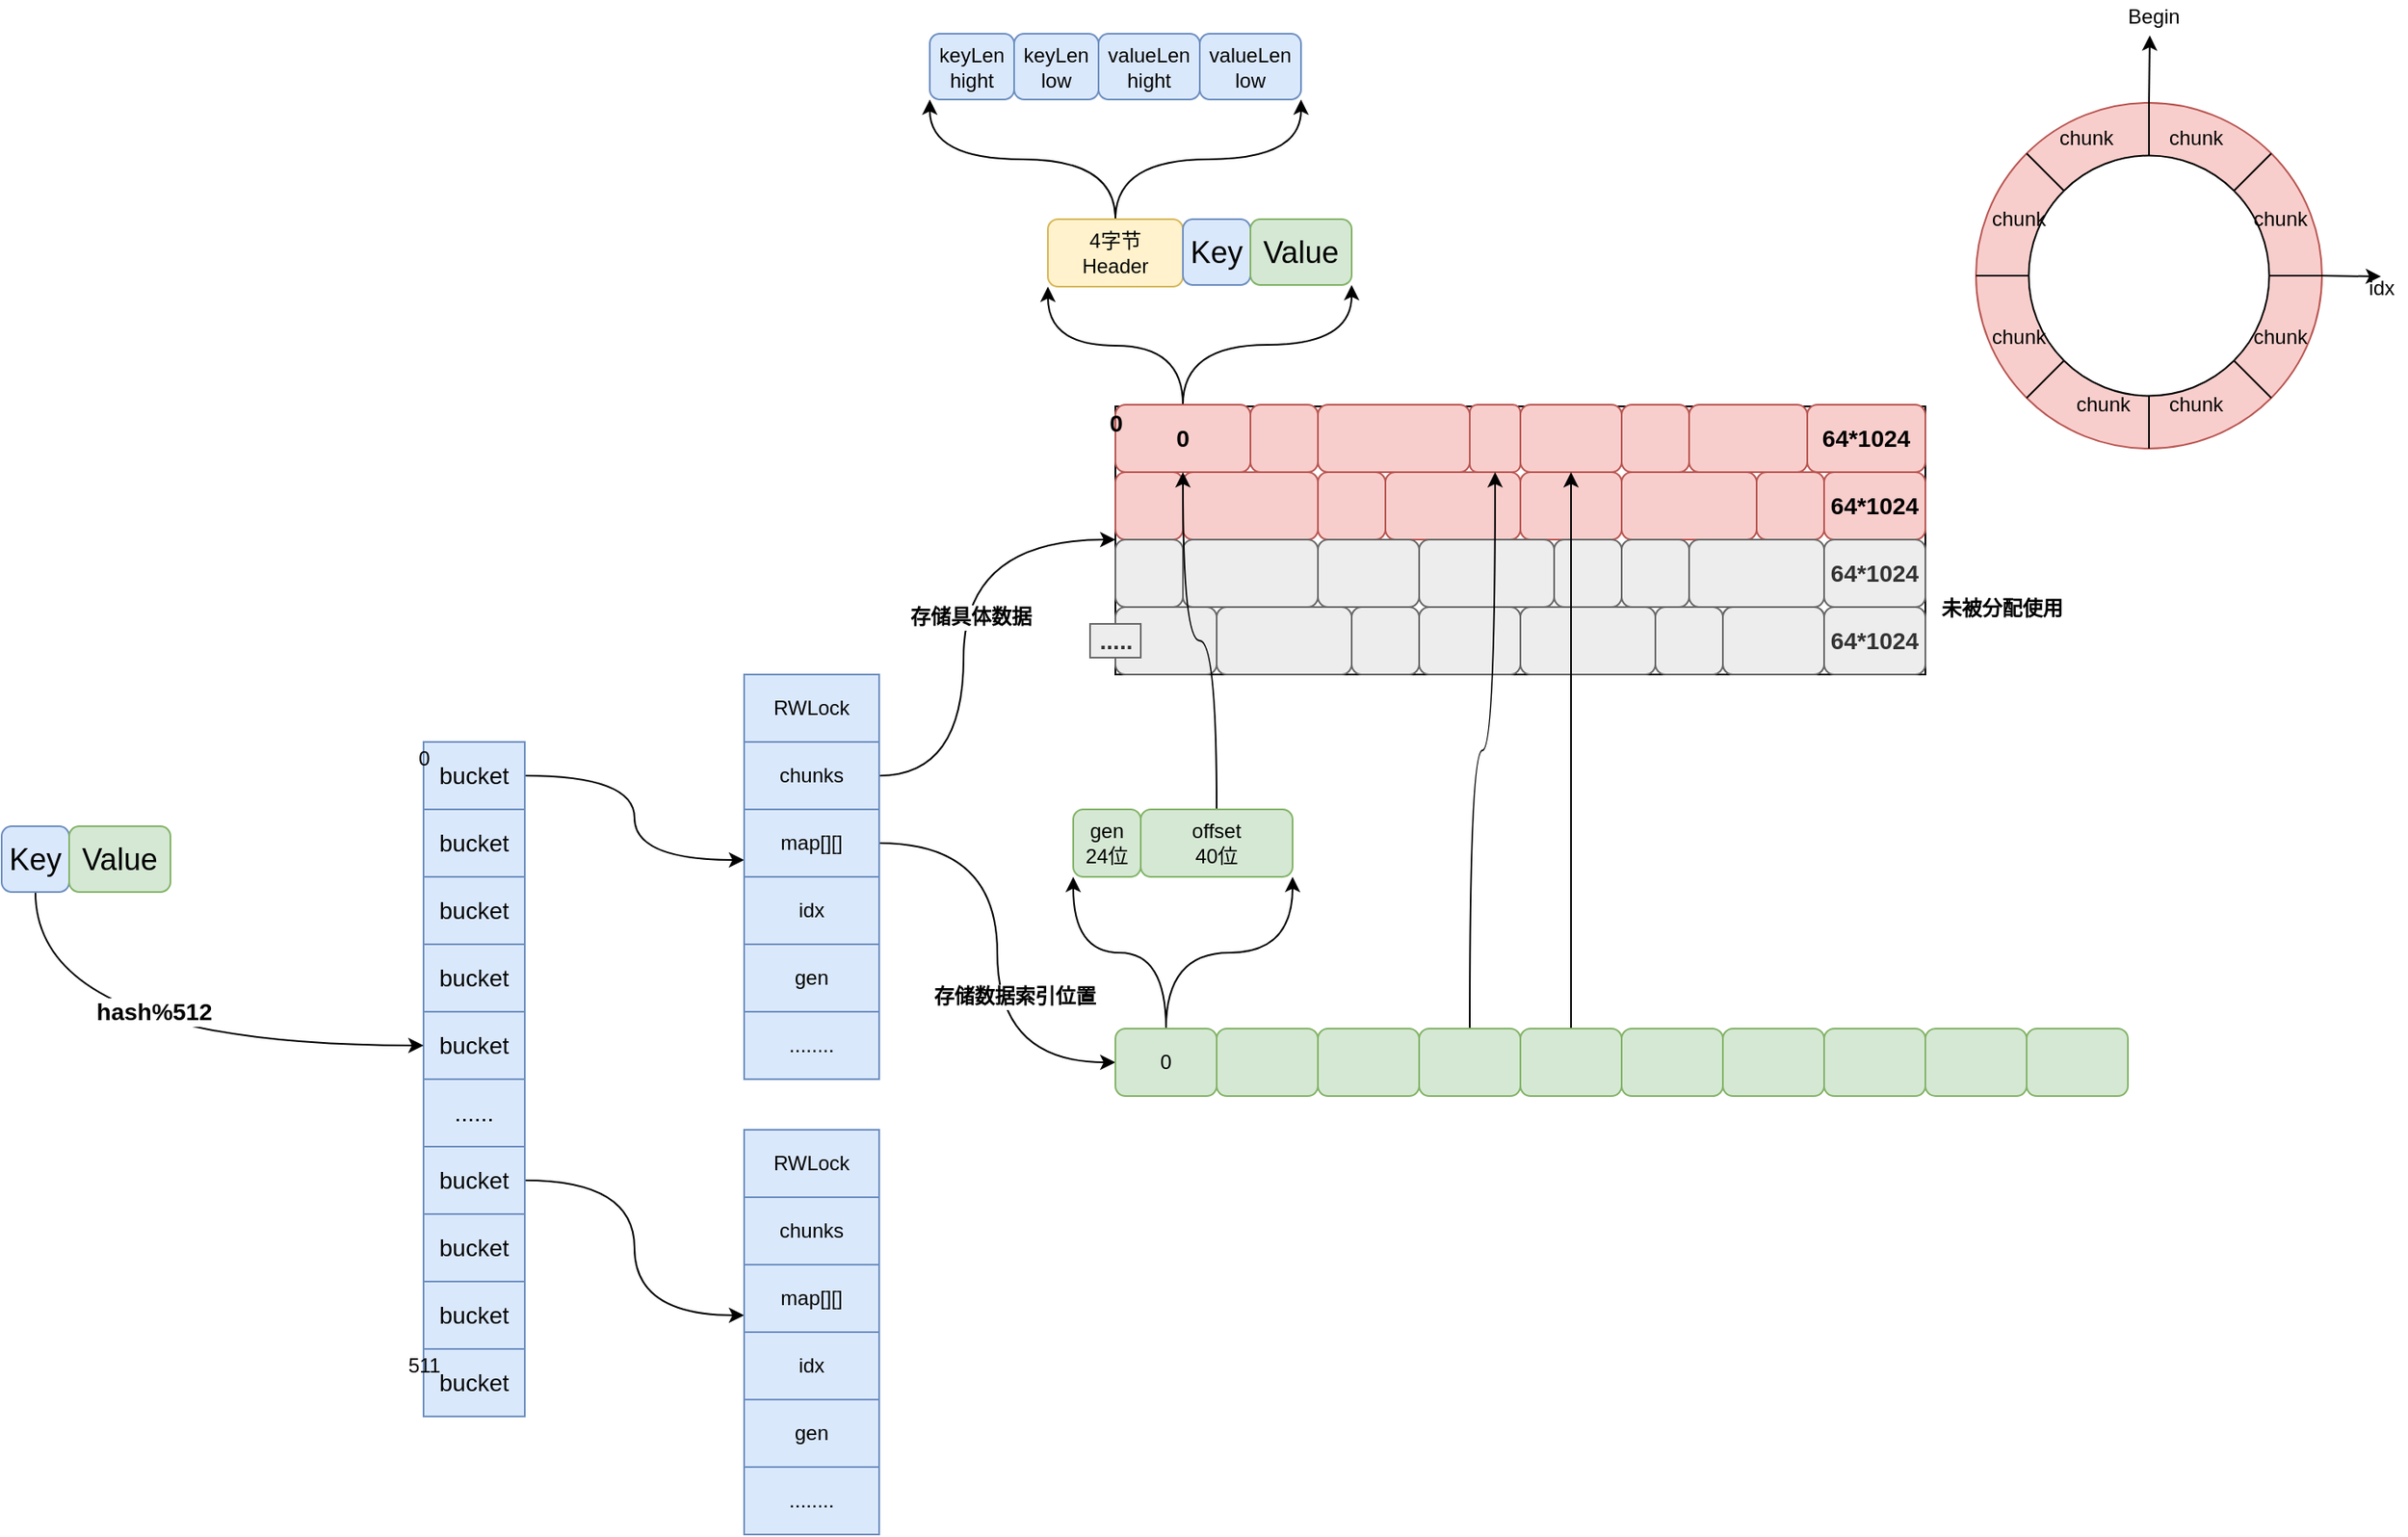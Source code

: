 <mxfile version="14.6.13" type="device" pages="2"><diagram id="f8zTZtIyy3X4nfBi4ISw" name="数据结构"><mxGraphModel dx="2595" dy="1687" grid="1" gridSize="10" guides="1" tooltips="1" connect="1" arrows="1" fold="1" page="1" pageScale="1" pageWidth="1169" pageHeight="827" math="0" shadow="0"><root><mxCell id="0"/><mxCell id="1" parent="0"/><mxCell id="cr3qw3n_uBY1raH-WtDW-64" value="" style="rounded=0;whiteSpace=wrap;html=1;" parent="1" vertex="1"><mxGeometry x="-80" y="-29" width="480" height="159" as="geometry"/></mxCell><mxCell id="8ld2POTMq4p33Hwafqgj-10" style="edgeStyle=orthogonalEdgeStyle;curved=1;rounded=0;orthogonalLoop=1;jettySize=auto;html=1;exitX=1;exitY=0.5;exitDx=0;exitDy=0;entryX=0;entryY=0.75;entryDx=0;entryDy=0;" parent="1" source="u34AM6QhLp4OrTtiVjI_-11" target="ZnzQp4jzLczkKK5bBupv-7" edge="1"><mxGeometry relative="1" as="geometry"/></mxCell><mxCell id="u34AM6QhLp4OrTtiVjI_-11" value="&lt;span style=&quot;white-space: normal&quot;&gt;&lt;font style=&quot;font-size: 14px&quot;&gt;bucket&lt;/font&gt;&lt;/span&gt;" style="rounded=0;whiteSpace=wrap;html=1;fillColor=#dae8fc;strokeColor=#6c8ebf;" parent="1" vertex="1"><mxGeometry x="-490" y="170" width="60" height="40" as="geometry"/></mxCell><mxCell id="8ld2POTMq4p33Hwafqgj-22" style="edgeStyle=orthogonalEdgeStyle;curved=1;rounded=0;orthogonalLoop=1;jettySize=auto;html=1;exitX=0.5;exitY=0;exitDx=0;exitDy=0;entryX=1;entryY=1;entryDx=0;entryDy=0;fontSize=12;" parent="1" source="JFfvHVcjmFUZ5Ef5ul6t-34" target="8ld2POTMq4p33Hwafqgj-21" edge="1"><mxGeometry relative="1" as="geometry"/></mxCell><mxCell id="8ld2POTMq4p33Hwafqgj-23" style="edgeStyle=orthogonalEdgeStyle;curved=1;rounded=0;orthogonalLoop=1;jettySize=auto;html=1;exitX=0.5;exitY=0;exitDx=0;exitDy=0;entryX=0;entryY=1;entryDx=0;entryDy=0;fontSize=12;" parent="1" source="JFfvHVcjmFUZ5Ef5ul6t-34" target="8ld2POTMq4p33Hwafqgj-18" edge="1"><mxGeometry relative="1" as="geometry"/></mxCell><mxCell id="JFfvHVcjmFUZ5Ef5ul6t-34" value="&lt;font style=&quot;font-size: 12px&quot;&gt;4字节&lt;br&gt;Header&lt;br&gt;&lt;/font&gt;" style="rounded=1;whiteSpace=wrap;html=1;fillColor=#fff2cc;strokeColor=#d6b656;" parent="1" vertex="1"><mxGeometry x="-120" y="-140" width="80" height="40" as="geometry"/></mxCell><mxCell id="qFa-8R8VZIlhuf-bYjJc-1" value="&lt;font style=&quot;font-size: 18px&quot;&gt;Key&lt;/font&gt;" style="rounded=1;whiteSpace=wrap;html=1;fillColor=#dae8fc;strokeColor=#6c8ebf;" parent="1" vertex="1"><mxGeometry x="-40" y="-140" width="40" height="39" as="geometry"/></mxCell><mxCell id="qFa-8R8VZIlhuf-bYjJc-2" value="&lt;font style=&quot;font-size: 18px&quot;&gt;Value&lt;/font&gt;" style="rounded=1;whiteSpace=wrap;html=1;fillColor=#d5e8d4;strokeColor=#82b366;" parent="1" vertex="1"><mxGeometry y="-140" width="60" height="39" as="geometry"/></mxCell><mxCell id="cr3qw3n_uBY1raH-WtDW-2" value="&lt;span style=&quot;white-space: normal&quot;&gt;&lt;font style=&quot;font-size: 14px&quot;&gt;bucket&lt;/font&gt;&lt;/span&gt;" style="rounded=0;whiteSpace=wrap;html=1;fillColor=#dae8fc;strokeColor=#6c8ebf;" parent="1" vertex="1"><mxGeometry x="-490" y="210" width="60" height="40" as="geometry"/></mxCell><mxCell id="cr3qw3n_uBY1raH-WtDW-3" value="&lt;span style=&quot;white-space: normal&quot;&gt;&lt;font style=&quot;font-size: 14px&quot;&gt;bucket&lt;/font&gt;&lt;/span&gt;" style="rounded=0;whiteSpace=wrap;html=1;fillColor=#dae8fc;strokeColor=#6c8ebf;" parent="1" vertex="1"><mxGeometry x="-490" y="250" width="60" height="40" as="geometry"/></mxCell><mxCell id="cr3qw3n_uBY1raH-WtDW-4" value="&lt;span style=&quot;white-space: normal&quot;&gt;&lt;font style=&quot;font-size: 14px&quot;&gt;bucket&lt;/font&gt;&lt;/span&gt;" style="rounded=0;whiteSpace=wrap;html=1;fillColor=#dae8fc;strokeColor=#6c8ebf;" parent="1" vertex="1"><mxGeometry x="-490" y="290" width="60" height="40" as="geometry"/></mxCell><mxCell id="cr3qw3n_uBY1raH-WtDW-5" value="&lt;span style=&quot;white-space: normal&quot;&gt;&lt;font style=&quot;font-size: 14px&quot;&gt;bucket&lt;/font&gt;&lt;/span&gt;" style="rounded=0;whiteSpace=wrap;html=1;fillColor=#dae8fc;strokeColor=#6c8ebf;" parent="1" vertex="1"><mxGeometry x="-490" y="330" width="60" height="40" as="geometry"/></mxCell><mxCell id="cr3qw3n_uBY1raH-WtDW-6" value="&lt;span style=&quot;white-space: normal&quot;&gt;&lt;font style=&quot;font-size: 14px&quot;&gt;......&lt;/font&gt;&lt;/span&gt;" style="rounded=0;whiteSpace=wrap;html=1;fillColor=#dae8fc;strokeColor=#6c8ebf;" parent="1" vertex="1"><mxGeometry x="-490" y="370" width="60" height="40" as="geometry"/></mxCell><mxCell id="8ld2POTMq4p33Hwafqgj-17" style="edgeStyle=orthogonalEdgeStyle;curved=1;rounded=0;orthogonalLoop=1;jettySize=auto;html=1;exitX=1;exitY=0.5;exitDx=0;exitDy=0;entryX=0;entryY=0.75;entryDx=0;entryDy=0;" parent="1" source="cr3qw3n_uBY1raH-WtDW-7" target="8ld2POTMq4p33Hwafqgj-13" edge="1"><mxGeometry relative="1" as="geometry"/></mxCell><mxCell id="cr3qw3n_uBY1raH-WtDW-7" value="&lt;span style=&quot;white-space: normal&quot;&gt;&lt;font style=&quot;font-size: 14px&quot;&gt;bucket&lt;/font&gt;&lt;/span&gt;" style="rounded=0;whiteSpace=wrap;html=1;fillColor=#dae8fc;strokeColor=#6c8ebf;" parent="1" vertex="1"><mxGeometry x="-490" y="410" width="60" height="40" as="geometry"/></mxCell><mxCell id="cr3qw3n_uBY1raH-WtDW-8" value="&lt;span style=&quot;white-space: normal&quot;&gt;&lt;font style=&quot;font-size: 14px&quot;&gt;bucket&lt;/font&gt;&lt;/span&gt;" style="rounded=0;whiteSpace=wrap;html=1;fillColor=#dae8fc;strokeColor=#6c8ebf;" parent="1" vertex="1"><mxGeometry x="-490" y="450" width="60" height="40" as="geometry"/></mxCell><mxCell id="cr3qw3n_uBY1raH-WtDW-9" value="&lt;span style=&quot;white-space: normal&quot;&gt;&lt;font style=&quot;font-size: 14px&quot;&gt;bucket&lt;/font&gt;&lt;/span&gt;" style="rounded=0;whiteSpace=wrap;html=1;fillColor=#dae8fc;strokeColor=#6c8ebf;" parent="1" vertex="1"><mxGeometry x="-490" y="490" width="60" height="40" as="geometry"/></mxCell><mxCell id="cr3qw3n_uBY1raH-WtDW-10" value="&lt;span style=&quot;white-space: normal&quot;&gt;&lt;font style=&quot;font-size: 14px&quot;&gt;bucket&lt;/font&gt;&lt;/span&gt;" style="rounded=0;whiteSpace=wrap;html=1;fillColor=#dae8fc;strokeColor=#6c8ebf;" parent="1" vertex="1"><mxGeometry x="-490" y="530" width="60" height="40" as="geometry"/></mxCell><mxCell id="cr3qw3n_uBY1raH-WtDW-14" value="0" style="text;html=1;align=center;verticalAlign=middle;resizable=0;points=[];autosize=1;" parent="1" vertex="1"><mxGeometry x="-500" y="170" width="20" height="20" as="geometry"/></mxCell><mxCell id="cr3qw3n_uBY1raH-WtDW-15" value="511" style="text;html=1;align=center;verticalAlign=middle;resizable=0;points=[];autosize=1;" parent="1" vertex="1"><mxGeometry x="-505" y="530" width="30" height="20" as="geometry"/></mxCell><mxCell id="cr3qw3n_uBY1raH-WtDW-65" style="edgeStyle=orthogonalEdgeStyle;curved=1;rounded=0;orthogonalLoop=1;jettySize=auto;html=1;exitX=1;exitY=0.5;exitDx=0;exitDy=0;entryX=0;entryY=0;entryDx=0;entryDy=0;" parent="1" source="ZnzQp4jzLczkKK5bBupv-2" target="cr3qw3n_uBY1raH-WtDW-47" edge="1"><mxGeometry relative="1" as="geometry"><Array as="points"><mxPoint x="-170" y="190"/><mxPoint x="-170" y="50"/></Array></mxGeometry></mxCell><mxCell id="DpBN0h-Bt5ue9GAzmjWn-4" value="&lt;b&gt;存储具体数据&lt;/b&gt;" style="text;html=1;align=center;verticalAlign=middle;resizable=0;points=[];labelBackgroundColor=#ffffff;" parent="cr3qw3n_uBY1raH-WtDW-65" vertex="1" connectable="0"><mxGeometry x="0.03" y="-4" relative="1" as="geometry"><mxPoint as="offset"/></mxGeometry></mxCell><mxCell id="ZnzQp4jzLczkKK5bBupv-1" value="RWLock" style="rounded=0;whiteSpace=wrap;html=1;fillColor=#dae8fc;strokeColor=#6c8ebf;" parent="1" vertex="1"><mxGeometry x="-300" y="130" width="80" height="40" as="geometry"/></mxCell><mxCell id="ZnzQp4jzLczkKK5bBupv-2" value="&lt;span style=&quot;white-space: normal&quot;&gt;chunks&lt;/span&gt;" style="rounded=0;whiteSpace=wrap;html=1;fillColor=#dae8fc;strokeColor=#6c8ebf;" parent="1" vertex="1"><mxGeometry x="-300" y="170" width="80" height="40" as="geometry"/></mxCell><mxCell id="cr3qw3n_uBY1raH-WtDW-76" style="edgeStyle=orthogonalEdgeStyle;curved=1;rounded=0;orthogonalLoop=1;jettySize=auto;html=1;exitX=1;exitY=0.5;exitDx=0;exitDy=0;entryX=0;entryY=0.5;entryDx=0;entryDy=0;" parent="1" source="ZnzQp4jzLczkKK5bBupv-7" target="cr3qw3n_uBY1raH-WtDW-66" edge="1"><mxGeometry relative="1" as="geometry"/></mxCell><mxCell id="DpBN0h-Bt5ue9GAzmjWn-3" value="&lt;b&gt;存储数据索引位置&lt;/b&gt;" style="text;html=1;align=center;verticalAlign=middle;resizable=0;points=[];labelBackgroundColor=#ffffff;" parent="cr3qw3n_uBY1raH-WtDW-76" vertex="1" connectable="0"><mxGeometry x="-0.315" y="-4" relative="1" as="geometry"><mxPoint x="14" y="68" as="offset"/></mxGeometry></mxCell><mxCell id="ZnzQp4jzLczkKK5bBupv-7" value="map[][]" style="rounded=0;whiteSpace=wrap;html=1;fillColor=#dae8fc;strokeColor=#6c8ebf;" parent="1" vertex="1"><mxGeometry x="-300" y="210" width="80" height="40" as="geometry"/></mxCell><mxCell id="ZnzQp4jzLczkKK5bBupv-8" value="&lt;span style=&quot;white-space: normal&quot;&gt;idx&lt;/span&gt;" style="rounded=0;whiteSpace=wrap;html=1;fillColor=#dae8fc;strokeColor=#6c8ebf;" parent="1" vertex="1"><mxGeometry x="-300" y="250" width="80" height="40" as="geometry"/></mxCell><mxCell id="ZnzQp4jzLczkKK5bBupv-9" value="gen" style="rounded=0;whiteSpace=wrap;html=1;fillColor=#dae8fc;strokeColor=#6c8ebf;" parent="1" vertex="1"><mxGeometry x="-300" y="290" width="80" height="40" as="geometry"/></mxCell><mxCell id="ZnzQp4jzLczkKK5bBupv-10" value="........" style="rounded=0;whiteSpace=wrap;html=1;fillColor=#dae8fc;strokeColor=#6c8ebf;" parent="1" vertex="1"><mxGeometry x="-300" y="330" width="80" height="40" as="geometry"/></mxCell><mxCell id="8ld2POTMq4p33Hwafqgj-3" style="edgeStyle=orthogonalEdgeStyle;rounded=0;orthogonalLoop=1;jettySize=auto;html=1;exitX=0.5;exitY=0;exitDx=0;exitDy=0;entryX=1;entryY=1;entryDx=0;entryDy=0;curved=1;" parent="1" source="cr3qw3n_uBY1raH-WtDW-27" target="qFa-8R8VZIlhuf-bYjJc-2" edge="1"><mxGeometry relative="1" as="geometry"><mxPoint x="70" y="-100" as="targetPoint"/></mxGeometry></mxCell><mxCell id="8ld2POTMq4p33Hwafqgj-4" style="edgeStyle=orthogonalEdgeStyle;curved=1;rounded=0;orthogonalLoop=1;jettySize=auto;html=1;exitX=0.5;exitY=0;exitDx=0;exitDy=0;entryX=0;entryY=1;entryDx=0;entryDy=0;" parent="1" source="cr3qw3n_uBY1raH-WtDW-27" target="JFfvHVcjmFUZ5Ef5ul6t-34" edge="1"><mxGeometry relative="1" as="geometry"/></mxCell><mxCell id="cr3qw3n_uBY1raH-WtDW-27" value="&lt;b&gt;&lt;font style=&quot;font-size: 14px&quot;&gt;0&lt;/font&gt;&lt;/b&gt;" style="rounded=1;whiteSpace=wrap;html=1;fillColor=#f8cecc;strokeColor=#b85450;" parent="1" vertex="1"><mxGeometry x="-80" y="-30" width="80" height="40" as="geometry"/></mxCell><mxCell id="cr3qw3n_uBY1raH-WtDW-32" value="" style="rounded=1;whiteSpace=wrap;html=1;fillColor=#f8cecc;strokeColor=#b85450;" parent="1" vertex="1"><mxGeometry y="-30" width="40" height="40" as="geometry"/></mxCell><mxCell id="cr3qw3n_uBY1raH-WtDW-33" value="" style="rounded=1;whiteSpace=wrap;html=1;fillColor=#f8cecc;strokeColor=#b85450;" parent="1" vertex="1"><mxGeometry x="40" y="-30" width="90" height="40" as="geometry"/></mxCell><mxCell id="cr3qw3n_uBY1raH-WtDW-34" value="" style="rounded=1;whiteSpace=wrap;html=1;fillColor=#f8cecc;strokeColor=#b85450;" parent="1" vertex="1"><mxGeometry x="130" y="-30" width="30" height="40" as="geometry"/></mxCell><mxCell id="cr3qw3n_uBY1raH-WtDW-35" value="" style="rounded=1;whiteSpace=wrap;html=1;fillColor=#f8cecc;strokeColor=#b85450;" parent="1" vertex="1"><mxGeometry x="160" y="-30" width="60" height="40" as="geometry"/></mxCell><mxCell id="cr3qw3n_uBY1raH-WtDW-36" value="" style="rounded=1;whiteSpace=wrap;html=1;fillColor=#f8cecc;strokeColor=#b85450;" parent="1" vertex="1"><mxGeometry x="220" y="-30" width="40" height="40" as="geometry"/></mxCell><mxCell id="cr3qw3n_uBY1raH-WtDW-37" value="" style="rounded=1;whiteSpace=wrap;html=1;fillColor=#f8cecc;strokeColor=#b85450;" parent="1" vertex="1"><mxGeometry x="260" y="-30" width="70" height="40" as="geometry"/></mxCell><mxCell id="cr3qw3n_uBY1raH-WtDW-38" value="&lt;b&gt;&lt;font style=&quot;font-size: 14px&quot;&gt;64*1024&lt;/font&gt;&lt;/b&gt;" style="rounded=1;whiteSpace=wrap;html=1;fillColor=#f8cecc;strokeColor=#b85450;" parent="1" vertex="1"><mxGeometry x="330" y="-30" width="70" height="40" as="geometry"/></mxCell><mxCell id="cr3qw3n_uBY1raH-WtDW-39" value="" style="rounded=1;whiteSpace=wrap;html=1;fillColor=#f8cecc;strokeColor=#b85450;" parent="1" vertex="1"><mxGeometry x="-80" y="10" width="40" height="40" as="geometry"/></mxCell><mxCell id="cr3qw3n_uBY1raH-WtDW-40" value="" style="rounded=1;whiteSpace=wrap;html=1;fillColor=#f8cecc;strokeColor=#b85450;" parent="1" vertex="1"><mxGeometry x="-40" y="10" width="80" height="40" as="geometry"/></mxCell><mxCell id="cr3qw3n_uBY1raH-WtDW-41" value="" style="rounded=1;whiteSpace=wrap;html=1;fillColor=#f8cecc;strokeColor=#b85450;" parent="1" vertex="1"><mxGeometry x="40" y="10" width="40" height="40" as="geometry"/></mxCell><mxCell id="cr3qw3n_uBY1raH-WtDW-42" value="" style="rounded=1;whiteSpace=wrap;html=1;fillColor=#f8cecc;strokeColor=#b85450;" parent="1" vertex="1"><mxGeometry x="80" y="10" width="80" height="40" as="geometry"/></mxCell><mxCell id="cr3qw3n_uBY1raH-WtDW-43" value="" style="rounded=1;whiteSpace=wrap;html=1;fillColor=#f8cecc;strokeColor=#b85450;" parent="1" vertex="1"><mxGeometry x="160" y="10" width="60" height="40" as="geometry"/></mxCell><mxCell id="cr3qw3n_uBY1raH-WtDW-44" value="" style="rounded=1;whiteSpace=wrap;html=1;fillColor=#f8cecc;strokeColor=#b85450;" parent="1" vertex="1"><mxGeometry x="220" y="10" width="80" height="40" as="geometry"/></mxCell><mxCell id="cr3qw3n_uBY1raH-WtDW-45" value="" style="rounded=1;whiteSpace=wrap;html=1;fillColor=#f8cecc;strokeColor=#b85450;" parent="1" vertex="1"><mxGeometry x="300" y="10" width="40" height="40" as="geometry"/></mxCell><mxCell id="cr3qw3n_uBY1raH-WtDW-46" value="&lt;b&gt;&lt;font style=&quot;font-size: 14px&quot;&gt;64*1024&lt;/font&gt;&lt;/b&gt;" style="rounded=1;whiteSpace=wrap;html=1;fillColor=#f8cecc;strokeColor=#b85450;" parent="1" vertex="1"><mxGeometry x="340" y="10" width="60" height="40" as="geometry"/></mxCell><mxCell id="cr3qw3n_uBY1raH-WtDW-47" value="" style="rounded=1;whiteSpace=wrap;html=1;fillColor=#EDEDED;strokeColor=#666666;fontColor=#333333;" parent="1" vertex="1"><mxGeometry x="-80" y="50" width="40" height="40" as="geometry"/></mxCell><mxCell id="cr3qw3n_uBY1raH-WtDW-48" value="" style="rounded=1;whiteSpace=wrap;html=1;fillColor=#EDEDED;strokeColor=#666666;fontColor=#333333;" parent="1" vertex="1"><mxGeometry x="-40" y="50" width="80" height="40" as="geometry"/></mxCell><mxCell id="cr3qw3n_uBY1raH-WtDW-49" value="" style="rounded=1;whiteSpace=wrap;html=1;fillColor=#EDEDED;strokeColor=#666666;fontColor=#333333;" parent="1" vertex="1"><mxGeometry x="40" y="50" width="60" height="40" as="geometry"/></mxCell><mxCell id="cr3qw3n_uBY1raH-WtDW-50" value="" style="rounded=1;whiteSpace=wrap;html=1;fillColor=#EDEDED;strokeColor=#666666;fontColor=#333333;" parent="1" vertex="1"><mxGeometry x="100" y="50" width="80" height="40" as="geometry"/></mxCell><mxCell id="cr3qw3n_uBY1raH-WtDW-51" value="" style="rounded=1;whiteSpace=wrap;html=1;fillColor=#EDEDED;strokeColor=#666666;fontColor=#333333;" parent="1" vertex="1"><mxGeometry x="180" y="50" width="40" height="40" as="geometry"/></mxCell><mxCell id="cr3qw3n_uBY1raH-WtDW-52" value="" style="rounded=1;whiteSpace=wrap;html=1;fillColor=#EDEDED;strokeColor=#666666;fontColor=#333333;" parent="1" vertex="1"><mxGeometry x="220" y="50" width="40" height="40" as="geometry"/></mxCell><mxCell id="cr3qw3n_uBY1raH-WtDW-53" value="" style="rounded=1;whiteSpace=wrap;html=1;fillColor=#EDEDED;strokeColor=#666666;fontColor=#333333;" parent="1" vertex="1"><mxGeometry x="260" y="50" width="80" height="40" as="geometry"/></mxCell><mxCell id="cr3qw3n_uBY1raH-WtDW-54" value="&lt;b&gt;&lt;font style=&quot;font-size: 14px&quot;&gt;64*1024&lt;/font&gt;&lt;/b&gt;" style="rounded=1;whiteSpace=wrap;html=1;fillColor=#EDEDED;strokeColor=#666666;fontColor=#333333;" parent="1" vertex="1"><mxGeometry x="340" y="50" width="60" height="40" as="geometry"/></mxCell><mxCell id="cr3qw3n_uBY1raH-WtDW-55" value="" style="rounded=1;whiteSpace=wrap;html=1;fillColor=#EDEDED;strokeColor=#666666;fontColor=#333333;" parent="1" vertex="1"><mxGeometry x="-80" y="90" width="60" height="40" as="geometry"/></mxCell><mxCell id="cr3qw3n_uBY1raH-WtDW-56" value="" style="rounded=1;whiteSpace=wrap;html=1;fillColor=#EDEDED;strokeColor=#666666;fontColor=#333333;" parent="1" vertex="1"><mxGeometry x="-20" y="90" width="80" height="40" as="geometry"/></mxCell><mxCell id="cr3qw3n_uBY1raH-WtDW-57" value="" style="rounded=1;whiteSpace=wrap;html=1;fillColor=#EDEDED;strokeColor=#666666;fontColor=#333333;" parent="1" vertex="1"><mxGeometry x="60" y="90" width="40" height="40" as="geometry"/></mxCell><mxCell id="cr3qw3n_uBY1raH-WtDW-58" value="" style="rounded=1;whiteSpace=wrap;html=1;fillColor=#EDEDED;strokeColor=#666666;fontColor=#333333;" parent="1" vertex="1"><mxGeometry x="100" y="90" width="60" height="40" as="geometry"/></mxCell><mxCell id="cr3qw3n_uBY1raH-WtDW-59" value="" style="rounded=1;whiteSpace=wrap;html=1;fillColor=#EDEDED;strokeColor=#666666;fontColor=#333333;" parent="1" vertex="1"><mxGeometry x="160" y="90" width="80" height="40" as="geometry"/></mxCell><mxCell id="cr3qw3n_uBY1raH-WtDW-60" value="" style="rounded=1;whiteSpace=wrap;html=1;fillColor=#EDEDED;strokeColor=#666666;fontColor=#333333;" parent="1" vertex="1"><mxGeometry x="240" y="90" width="40" height="40" as="geometry"/></mxCell><mxCell id="cr3qw3n_uBY1raH-WtDW-61" value="" style="rounded=1;whiteSpace=wrap;html=1;fillColor=#EDEDED;strokeColor=#666666;fontColor=#333333;" parent="1" vertex="1"><mxGeometry x="280" y="90" width="60" height="40" as="geometry"/></mxCell><mxCell id="cr3qw3n_uBY1raH-WtDW-62" value="&lt;b&gt;&lt;font style=&quot;font-size: 14px&quot;&gt;64*1024&lt;/font&gt;&lt;/b&gt;" style="rounded=1;whiteSpace=wrap;html=1;fillColor=#EDEDED;strokeColor=#666666;fontColor=#333333;" parent="1" vertex="1"><mxGeometry x="340" y="90" width="60" height="40" as="geometry"/></mxCell><mxCell id="DpBN0h-Bt5ue9GAzmjWn-10" style="edgeStyle=orthogonalEdgeStyle;curved=1;rounded=0;orthogonalLoop=1;jettySize=auto;html=1;exitX=0.5;exitY=0;exitDx=0;exitDy=0;entryX=1;entryY=1;entryDx=0;entryDy=0;" parent="1" source="cr3qw3n_uBY1raH-WtDW-66" target="DpBN0h-Bt5ue9GAzmjWn-6" edge="1"><mxGeometry relative="1" as="geometry"/></mxCell><mxCell id="DpBN0h-Bt5ue9GAzmjWn-11" style="edgeStyle=orthogonalEdgeStyle;curved=1;rounded=0;orthogonalLoop=1;jettySize=auto;html=1;exitX=0.5;exitY=0;exitDx=0;exitDy=0;entryX=0;entryY=1;entryDx=0;entryDy=0;" parent="1" source="cr3qw3n_uBY1raH-WtDW-66" target="DpBN0h-Bt5ue9GAzmjWn-5" edge="1"><mxGeometry relative="1" as="geometry"/></mxCell><mxCell id="cr3qw3n_uBY1raH-WtDW-66" value="0" style="rounded=1;whiteSpace=wrap;html=1;fillColor=#d5e8d4;strokeColor=#82b366;" parent="1" vertex="1"><mxGeometry x="-80" y="340" width="60" height="40" as="geometry"/></mxCell><mxCell id="cr3qw3n_uBY1raH-WtDW-67" value="" style="rounded=1;whiteSpace=wrap;html=1;fillColor=#d5e8d4;strokeColor=#82b366;" parent="1" vertex="1"><mxGeometry x="-20" y="340" width="60" height="40" as="geometry"/></mxCell><mxCell id="cr3qw3n_uBY1raH-WtDW-68" value="" style="rounded=1;whiteSpace=wrap;html=1;fillColor=#d5e8d4;strokeColor=#82b366;" parent="1" vertex="1"><mxGeometry x="40" y="340" width="60" height="40" as="geometry"/></mxCell><mxCell id="DpBN0h-Bt5ue9GAzmjWn-16" style="edgeStyle=orthogonalEdgeStyle;curved=1;rounded=0;orthogonalLoop=1;jettySize=auto;html=1;exitX=0.5;exitY=0;exitDx=0;exitDy=0;" parent="1" source="cr3qw3n_uBY1raH-WtDW-69" target="cr3qw3n_uBY1raH-WtDW-34" edge="1"><mxGeometry relative="1" as="geometry"/></mxCell><mxCell id="cr3qw3n_uBY1raH-WtDW-69" value="" style="rounded=1;whiteSpace=wrap;html=1;fillColor=#d5e8d4;strokeColor=#82b366;" parent="1" vertex="1"><mxGeometry x="100" y="340" width="60" height="40" as="geometry"/></mxCell><mxCell id="DpBN0h-Bt5ue9GAzmjWn-15" style="edgeStyle=orthogonalEdgeStyle;curved=1;rounded=0;orthogonalLoop=1;jettySize=auto;html=1;exitX=0.5;exitY=0;exitDx=0;exitDy=0;" parent="1" source="cr3qw3n_uBY1raH-WtDW-70" target="cr3qw3n_uBY1raH-WtDW-35" edge="1"><mxGeometry relative="1" as="geometry"/></mxCell><mxCell id="cr3qw3n_uBY1raH-WtDW-70" value="" style="rounded=1;whiteSpace=wrap;html=1;fillColor=#d5e8d4;strokeColor=#82b366;" parent="1" vertex="1"><mxGeometry x="160" y="340" width="60" height="40" as="geometry"/></mxCell><mxCell id="cr3qw3n_uBY1raH-WtDW-71" value="" style="rounded=1;whiteSpace=wrap;html=1;fillColor=#d5e8d4;strokeColor=#82b366;" parent="1" vertex="1"><mxGeometry x="220" y="340" width="60" height="40" as="geometry"/></mxCell><mxCell id="cr3qw3n_uBY1raH-WtDW-72" value="" style="rounded=1;whiteSpace=wrap;html=1;fillColor=#d5e8d4;strokeColor=#82b366;" parent="1" vertex="1"><mxGeometry x="280" y="340" width="60" height="40" as="geometry"/></mxCell><mxCell id="cr3qw3n_uBY1raH-WtDW-73" value="" style="rounded=1;whiteSpace=wrap;html=1;fillColor=#d5e8d4;strokeColor=#82b366;" parent="1" vertex="1"><mxGeometry x="340" y="340" width="60" height="40" as="geometry"/></mxCell><mxCell id="cr3qw3n_uBY1raH-WtDW-74" value="" style="rounded=1;whiteSpace=wrap;html=1;fillColor=#d5e8d4;strokeColor=#82b366;" parent="1" vertex="1"><mxGeometry x="400" y="340" width="60" height="40" as="geometry"/></mxCell><mxCell id="cr3qw3n_uBY1raH-WtDW-75" value="" style="rounded=1;whiteSpace=wrap;html=1;fillColor=#d5e8d4;strokeColor=#82b366;" parent="1" vertex="1"><mxGeometry x="460" y="340" width="60" height="40" as="geometry"/></mxCell><mxCell id="cr3qw3n_uBY1raH-WtDW-78" value="&lt;b&gt;&lt;font style=&quot;font-size: 14px&quot;&gt;0&lt;/font&gt;&lt;/b&gt;" style="text;html=1;align=center;verticalAlign=middle;resizable=0;points=[];autosize=1;" parent="1" vertex="1"><mxGeometry x="-90" y="-29" width="20" height="20" as="geometry"/></mxCell><mxCell id="8ld2POTMq4p33Hwafqgj-1" value="&lt;b&gt;&lt;font style=&quot;font-size: 14px&quot;&gt;.....&lt;/font&gt;&lt;/b&gt;" style="text;html=1;align=center;verticalAlign=middle;resizable=0;points=[];autosize=1;fillColor=#EDEDED;strokeColor=#666666;fontColor=#333333;" parent="1" vertex="1"><mxGeometry x="-95" y="100" width="30" height="20" as="geometry"/></mxCell><mxCell id="8ld2POTMq4p33Hwafqgj-11" value="RWLock" style="rounded=0;whiteSpace=wrap;html=1;fillColor=#dae8fc;strokeColor=#6c8ebf;" parent="1" vertex="1"><mxGeometry x="-300" y="400" width="80" height="40" as="geometry"/></mxCell><mxCell id="8ld2POTMq4p33Hwafqgj-12" value="&lt;span style=&quot;white-space: normal&quot;&gt;chunks&lt;/span&gt;" style="rounded=0;whiteSpace=wrap;html=1;fillColor=#dae8fc;strokeColor=#6c8ebf;" parent="1" vertex="1"><mxGeometry x="-300" y="440" width="80" height="40" as="geometry"/></mxCell><mxCell id="8ld2POTMq4p33Hwafqgj-13" value="map[][]" style="rounded=0;whiteSpace=wrap;html=1;fillColor=#dae8fc;strokeColor=#6c8ebf;" parent="1" vertex="1"><mxGeometry x="-300" y="480" width="80" height="40" as="geometry"/></mxCell><mxCell id="8ld2POTMq4p33Hwafqgj-14" value="&lt;span style=&quot;white-space: normal&quot;&gt;idx&lt;/span&gt;" style="rounded=0;whiteSpace=wrap;html=1;fillColor=#dae8fc;strokeColor=#6c8ebf;" parent="1" vertex="1"><mxGeometry x="-300" y="520" width="80" height="40" as="geometry"/></mxCell><mxCell id="8ld2POTMq4p33Hwafqgj-15" value="gen" style="rounded=0;whiteSpace=wrap;html=1;fillColor=#dae8fc;strokeColor=#6c8ebf;" parent="1" vertex="1"><mxGeometry x="-300" y="560" width="80" height="40" as="geometry"/></mxCell><mxCell id="8ld2POTMq4p33Hwafqgj-16" value="........" style="rounded=0;whiteSpace=wrap;html=1;fillColor=#dae8fc;strokeColor=#6c8ebf;" parent="1" vertex="1"><mxGeometry x="-300" y="600" width="80" height="40" as="geometry"/></mxCell><mxCell id="8ld2POTMq4p33Hwafqgj-18" value="&lt;font style=&quot;font-size: 12px&quot;&gt;keyLen&lt;br&gt;hight&lt;br&gt;&lt;/font&gt;" style="rounded=1;whiteSpace=wrap;html=1;fillColor=#dae8fc;strokeColor=#6c8ebf;fontSize=12;" parent="1" vertex="1"><mxGeometry x="-190" y="-250" width="50" height="39" as="geometry"/></mxCell><mxCell id="8ld2POTMq4p33Hwafqgj-19" value="keyLen&lt;br&gt;low" style="rounded=1;whiteSpace=wrap;html=1;fillColor=#dae8fc;strokeColor=#6c8ebf;fontSize=12;" parent="1" vertex="1"><mxGeometry x="-140" y="-250" width="50" height="39" as="geometry"/></mxCell><mxCell id="8ld2POTMq4p33Hwafqgj-20" value="valueLen&lt;br&gt;hight" style="rounded=1;whiteSpace=wrap;html=1;fillColor=#dae8fc;strokeColor=#6c8ebf;fontSize=12;" parent="1" vertex="1"><mxGeometry x="-90" y="-250" width="60" height="39" as="geometry"/></mxCell><mxCell id="8ld2POTMq4p33Hwafqgj-21" value="valueLen&lt;br&gt;low" style="rounded=1;whiteSpace=wrap;html=1;fillColor=#dae8fc;strokeColor=#6c8ebf;fontSize=12;" parent="1" vertex="1"><mxGeometry x="-30" y="-250" width="60" height="39" as="geometry"/></mxCell><mxCell id="8ld2POTMq4p33Hwafqgj-27" style="edgeStyle=orthogonalEdgeStyle;curved=1;rounded=0;orthogonalLoop=1;jettySize=auto;html=1;exitX=0.5;exitY=1;exitDx=0;exitDy=0;entryX=0;entryY=0.5;entryDx=0;entryDy=0;fontSize=12;" parent="1" source="8ld2POTMq4p33Hwafqgj-24" target="cr3qw3n_uBY1raH-WtDW-5" edge="1"><mxGeometry relative="1" as="geometry"/></mxCell><mxCell id="8ld2POTMq4p33Hwafqgj-28" value="&lt;b&gt;&lt;font style=&quot;font-size: 14px&quot;&gt;hash%512&lt;/font&gt;&lt;/b&gt;" style="text;html=1;align=center;verticalAlign=middle;resizable=0;points=[];labelBackgroundColor=#ffffff;fontSize=12;" parent="8ld2POTMq4p33Hwafqgj-27" vertex="1" connectable="0"><mxGeometry x="-0.304" y="35" relative="1" as="geometry"><mxPoint x="49" y="15" as="offset"/></mxGeometry></mxCell><mxCell id="8ld2POTMq4p33Hwafqgj-24" value="&lt;font style=&quot;font-size: 18px&quot;&gt;Key&lt;/font&gt;" style="rounded=1;whiteSpace=wrap;html=1;fillColor=#dae8fc;strokeColor=#6c8ebf;" parent="1" vertex="1"><mxGeometry x="-740" y="220" width="40" height="39" as="geometry"/></mxCell><mxCell id="8ld2POTMq4p33Hwafqgj-25" value="&lt;font style=&quot;font-size: 18px&quot;&gt;Value&lt;/font&gt;" style="rounded=1;whiteSpace=wrap;html=1;fillColor=#d5e8d4;strokeColor=#82b366;" parent="1" vertex="1"><mxGeometry x="-700" y="220" width="60" height="39" as="geometry"/></mxCell><mxCell id="DpBN0h-Bt5ue9GAzmjWn-1" value="" style="rounded=1;whiteSpace=wrap;html=1;fillColor=#EDEDED;strokeColor=#666666;fontColor=#333333;" parent="1" vertex="1"><mxGeometry x="280" y="90" width="60" height="40" as="geometry"/></mxCell><mxCell id="DpBN0h-Bt5ue9GAzmjWn-2" value="&lt;b&gt;未被分配使用&lt;/b&gt;" style="text;html=1;align=center;verticalAlign=middle;resizable=0;points=[];autosize=1;" parent="1" vertex="1"><mxGeometry x="400" y="80.5" width="90" height="20" as="geometry"/></mxCell><mxCell id="DpBN0h-Bt5ue9GAzmjWn-5" value="gen&lt;br&gt;24位" style="rounded=1;whiteSpace=wrap;html=1;fillColor=#d5e8d4;strokeColor=#82b366;" parent="1" vertex="1"><mxGeometry x="-105" y="210" width="40" height="40" as="geometry"/></mxCell><mxCell id="DpBN0h-Bt5ue9GAzmjWn-12" style="edgeStyle=orthogonalEdgeStyle;curved=1;rounded=0;orthogonalLoop=1;jettySize=auto;html=1;exitX=0.5;exitY=0;exitDx=0;exitDy=0;entryX=0.5;entryY=1;entryDx=0;entryDy=0;" parent="1" source="DpBN0h-Bt5ue9GAzmjWn-6" target="cr3qw3n_uBY1raH-WtDW-27" edge="1"><mxGeometry relative="1" as="geometry"/></mxCell><mxCell id="DpBN0h-Bt5ue9GAzmjWn-6" value="offset&lt;br&gt;40位" style="rounded=1;whiteSpace=wrap;html=1;fillColor=#d5e8d4;strokeColor=#82b366;" parent="1" vertex="1"><mxGeometry x="-65" y="210" width="90" height="40" as="geometry"/></mxCell><mxCell id="sDCLfc-_YylNlMhDRams-1" value="" style="group" parent="1" vertex="1" connectable="0"><mxGeometry x="430" y="-209" width="205" height="205" as="geometry"/></mxCell><mxCell id="sDCLfc-_YylNlMhDRams-2" value="" style="ellipse;whiteSpace=wrap;html=1;aspect=fixed;fillColor=#f8cecc;strokeColor=#b85450;" parent="sDCLfc-_YylNlMhDRams-1" vertex="1"><mxGeometry width="205" height="205" as="geometry"/></mxCell><mxCell id="sDCLfc-_YylNlMhDRams-3" style="edgeStyle=none;rounded=0;orthogonalLoop=1;jettySize=auto;html=1;exitX=0.5;exitY=0;exitDx=0;exitDy=0;entryX=0.5;entryY=0;entryDx=0;entryDy=0;endArrow=none;endFill=0;" parent="sDCLfc-_YylNlMhDRams-1" source="sDCLfc-_YylNlMhDRams-11" target="sDCLfc-_YylNlMhDRams-2" edge="1"><mxGeometry relative="1" as="geometry"/></mxCell><mxCell id="sDCLfc-_YylNlMhDRams-4" style="edgeStyle=none;rounded=0;orthogonalLoop=1;jettySize=auto;html=1;exitX=1;exitY=0;exitDx=0;exitDy=0;entryX=1;entryY=0;entryDx=0;entryDy=0;endArrow=none;endFill=0;" parent="sDCLfc-_YylNlMhDRams-1" source="sDCLfc-_YylNlMhDRams-11" target="sDCLfc-_YylNlMhDRams-2" edge="1"><mxGeometry relative="1" as="geometry"/></mxCell><mxCell id="sDCLfc-_YylNlMhDRams-5" style="edgeStyle=none;rounded=0;orthogonalLoop=1;jettySize=auto;html=1;exitX=1;exitY=0.5;exitDx=0;exitDy=0;entryX=1;entryY=0.5;entryDx=0;entryDy=0;endArrow=none;endFill=0;" parent="sDCLfc-_YylNlMhDRams-1" source="sDCLfc-_YylNlMhDRams-11" target="sDCLfc-_YylNlMhDRams-2" edge="1"><mxGeometry relative="1" as="geometry"/></mxCell><mxCell id="sDCLfc-_YylNlMhDRams-6" style="edgeStyle=none;rounded=0;orthogonalLoop=1;jettySize=auto;html=1;exitX=1;exitY=1;exitDx=0;exitDy=0;entryX=1;entryY=1;entryDx=0;entryDy=0;endArrow=none;endFill=0;" parent="sDCLfc-_YylNlMhDRams-1" source="sDCLfc-_YylNlMhDRams-11" target="sDCLfc-_YylNlMhDRams-2" edge="1"><mxGeometry relative="1" as="geometry"/></mxCell><mxCell id="sDCLfc-_YylNlMhDRams-7" style="edgeStyle=none;rounded=0;orthogonalLoop=1;jettySize=auto;html=1;exitX=0.5;exitY=1;exitDx=0;exitDy=0;entryX=0.5;entryY=1;entryDx=0;entryDy=0;endArrow=none;endFill=0;" parent="sDCLfc-_YylNlMhDRams-1" source="sDCLfc-_YylNlMhDRams-11" target="sDCLfc-_YylNlMhDRams-2" edge="1"><mxGeometry relative="1" as="geometry"/></mxCell><mxCell id="sDCLfc-_YylNlMhDRams-8" style="edgeStyle=none;rounded=0;orthogonalLoop=1;jettySize=auto;html=1;exitX=0;exitY=1;exitDx=0;exitDy=0;entryX=0;entryY=1;entryDx=0;entryDy=0;endArrow=none;endFill=0;" parent="sDCLfc-_YylNlMhDRams-1" source="sDCLfc-_YylNlMhDRams-11" target="sDCLfc-_YylNlMhDRams-2" edge="1"><mxGeometry relative="1" as="geometry"/></mxCell><mxCell id="sDCLfc-_YylNlMhDRams-9" style="edgeStyle=none;rounded=0;orthogonalLoop=1;jettySize=auto;html=1;exitX=0;exitY=0.5;exitDx=0;exitDy=0;endArrow=none;endFill=0;" parent="sDCLfc-_YylNlMhDRams-1" source="sDCLfc-_YylNlMhDRams-11" target="sDCLfc-_YylNlMhDRams-2" edge="1"><mxGeometry relative="1" as="geometry"/></mxCell><mxCell id="sDCLfc-_YylNlMhDRams-10" style="edgeStyle=none;rounded=0;orthogonalLoop=1;jettySize=auto;html=1;exitX=0;exitY=0;exitDx=0;exitDy=0;entryX=0;entryY=0;entryDx=0;entryDy=0;endArrow=none;endFill=0;" parent="sDCLfc-_YylNlMhDRams-1" source="sDCLfc-_YylNlMhDRams-11" target="sDCLfc-_YylNlMhDRams-2" edge="1"><mxGeometry relative="1" as="geometry"/></mxCell><mxCell id="sDCLfc-_YylNlMhDRams-11" value="" style="ellipse;whiteSpace=wrap;html=1;aspect=fixed;" parent="sDCLfc-_YylNlMhDRams-1" vertex="1"><mxGeometry x="31.25" y="31.25" width="142.5" height="142.5" as="geometry"/></mxCell><mxCell id="sDCLfc-_YylNlMhDRams-12" value="chunk" style="text;html=1;align=center;verticalAlign=middle;resizable=0;points=[];autosize=1;" parent="sDCLfc-_YylNlMhDRams-1" vertex="1"><mxGeometry x="105" y="11.25" width="50" height="20" as="geometry"/></mxCell><mxCell id="sDCLfc-_YylNlMhDRams-20" value="chunk" style="text;html=1;align=center;verticalAlign=middle;resizable=0;points=[];autosize=1;" parent="sDCLfc-_YylNlMhDRams-1" vertex="1"><mxGeometry x="155" y="59" width="50" height="20" as="geometry"/></mxCell><mxCell id="sDCLfc-_YylNlMhDRams-21" value="chunk" style="text;html=1;align=center;verticalAlign=middle;resizable=0;points=[];autosize=1;" parent="sDCLfc-_YylNlMhDRams-1" vertex="1"><mxGeometry x="155" y="129" width="50" height="20" as="geometry"/></mxCell><mxCell id="sDCLfc-_YylNlMhDRams-22" value="chunk" style="text;html=1;align=center;verticalAlign=middle;resizable=0;points=[];autosize=1;" parent="sDCLfc-_YylNlMhDRams-1" vertex="1"><mxGeometry x="105" y="169" width="50" height="20" as="geometry"/></mxCell><mxCell id="sDCLfc-_YylNlMhDRams-23" value="chunk" style="text;html=1;align=center;verticalAlign=middle;resizable=0;points=[];autosize=1;" parent="sDCLfc-_YylNlMhDRams-1" vertex="1"><mxGeometry x="50" y="169" width="50" height="20" as="geometry"/></mxCell><mxCell id="sDCLfc-_YylNlMhDRams-24" value="chunk" style="text;html=1;align=center;verticalAlign=middle;resizable=0;points=[];autosize=1;" parent="sDCLfc-_YylNlMhDRams-1" vertex="1"><mxGeometry y="129" width="50" height="20" as="geometry"/></mxCell><mxCell id="sDCLfc-_YylNlMhDRams-25" value="chunk" style="text;html=1;align=center;verticalAlign=middle;resizable=0;points=[];autosize=1;" parent="sDCLfc-_YylNlMhDRams-1" vertex="1"><mxGeometry y="59" width="50" height="20" as="geometry"/></mxCell><mxCell id="sDCLfc-_YylNlMhDRams-26" value="chunk" style="text;html=1;align=center;verticalAlign=middle;resizable=0;points=[];autosize=1;" parent="sDCLfc-_YylNlMhDRams-1" vertex="1"><mxGeometry x="40" y="11.25" width="50" height="20" as="geometry"/></mxCell><mxCell id="sDCLfc-_YylNlMhDRams-13" style="edgeStyle=none;rounded=0;orthogonalLoop=1;jettySize=auto;html=1;exitX=0.5;exitY=0;exitDx=0;exitDy=0;endArrow=classic;endFill=1;" parent="1" source="sDCLfc-_YylNlMhDRams-2" edge="1"><mxGeometry relative="1" as="geometry"><mxPoint x="533" y="-249" as="targetPoint"/></mxGeometry></mxCell><mxCell id="sDCLfc-_YylNlMhDRams-14" value="Begin" style="text;html=1;align=center;verticalAlign=middle;resizable=0;points=[];autosize=1;" parent="1" vertex="1"><mxGeometry x="510" y="-270" width="50" height="20" as="geometry"/></mxCell><mxCell id="sDCLfc-_YylNlMhDRams-17" style="edgeStyle=none;rounded=0;orthogonalLoop=1;jettySize=auto;html=1;exitX=1;exitY=0.5;exitDx=0;exitDy=0;endArrow=classic;endFill=1;" parent="1" source="sDCLfc-_YylNlMhDRams-2" edge="1"><mxGeometry relative="1" as="geometry"><mxPoint x="670" y="-106" as="targetPoint"/></mxGeometry></mxCell><mxCell id="sDCLfc-_YylNlMhDRams-18" value="idx" style="text;html=1;align=center;verticalAlign=middle;resizable=0;points=[];autosize=1;" parent="1" vertex="1"><mxGeometry x="655" y="-109" width="30" height="20" as="geometry"/></mxCell></root></mxGraphModel></diagram><diagram id="9WtlYQ4fCYjDfoRHWJjW" name="Set"><mxGraphModel dx="4726" dy="5541" grid="1" gridSize="10" guides="1" tooltips="1" connect="1" arrows="1" fold="1" page="1" pageScale="1" pageWidth="3300" pageHeight="4681" math="0" shadow="0"><root><mxCell id="nyNMguNOGAfQMduaGaGt-0"/><mxCell id="nyNMguNOGAfQMduaGaGt-1" parent="nyNMguNOGAfQMduaGaGt-0"/><mxCell id="IvB96YHdmMjMWsF0CMLs-164" value="&lt;pre style=&quot;background-color: #2b2b2b ; color: #a9b7c6 ; font-family: &amp;#34;jetbrains mono&amp;#34; , monospace ; font-size: 9.8pt&quot;&gt;&lt;b&gt;&lt;span style=&quot;color: #787878&quot;&gt;0000-0000000000-0000000001|0000000000-0000000000-0000000000-0000000000  b.gen &amp;lt;&amp;lt; bucketSizeBits&lt;br&gt;&lt;/span&gt;&lt;span style=&quot;color: #787878&quot;&gt;0000-0000000000-0000000000|0000000000-0000000000-0000000100-0010100000  idx&lt;br&gt;&lt;/span&gt;&lt;span style=&quot;color: #787878&quot;&gt;               gen         |              idx&lt;br&gt;&lt;/span&gt;&lt;span style=&quot;color: #787878&quot;&gt;0000-0000000000-0000000001|0000000000-0000000000-0000000100-0010100000&lt;/span&gt;&lt;/b&gt;&lt;/pre&gt;" style="text;html=1;align=left;verticalAlign=middle;resizable=0;points=[];autosize=1;" parent="nyNMguNOGAfQMduaGaGt-1" vertex="1"><mxGeometry x="520" y="234" width="700" height="90" as="geometry"/></mxCell><mxCell id="IvB96YHdmMjMWsF0CMLs-1" style="edgeStyle=orthogonalEdgeStyle;curved=1;rounded=0;orthogonalLoop=1;jettySize=auto;html=1;exitX=1;exitY=0.5;exitDx=0;exitDy=0;entryX=0;entryY=0.75;entryDx=0;entryDy=0;strokeWidth=2;" parent="nyNMguNOGAfQMduaGaGt-1" source="IvB96YHdmMjMWsF0CMLs-11" target="IvB96YHdmMjMWsF0CMLs-26" edge="1"><mxGeometry relative="1" as="geometry"/></mxCell><mxCell id="IvB96YHdmMjMWsF0CMLs-2" value="&lt;span style=&quot;white-space: normal&quot;&gt;&lt;font style=&quot;font-size: 14px&quot;&gt;bucket&lt;/font&gt;&lt;/span&gt;" style="rounded=0;whiteSpace=wrap;html=1;fillColor=#dae8fc;strokeColor=#6c8ebf;" parent="nyNMguNOGAfQMduaGaGt-1" vertex="1"><mxGeometry x="-490" y="170" width="60" height="40" as="geometry"/></mxCell><mxCell id="IvB96YHdmMjMWsF0CMLs-3" style="edgeStyle=orthogonalEdgeStyle;curved=1;rounded=0;orthogonalLoop=1;jettySize=auto;html=1;exitX=0.5;exitY=0;exitDx=0;exitDy=0;entryX=1;entryY=1;entryDx=0;entryDy=0;fontSize=12;" parent="nyNMguNOGAfQMduaGaGt-1" source="IvB96YHdmMjMWsF0CMLs-5" target="IvB96YHdmMjMWsF0CMLs-89" edge="1"><mxGeometry relative="1" as="geometry"/></mxCell><mxCell id="IvB96YHdmMjMWsF0CMLs-4" style="edgeStyle=orthogonalEdgeStyle;curved=1;rounded=0;orthogonalLoop=1;jettySize=auto;html=1;exitX=0.5;exitY=0;exitDx=0;exitDy=0;entryX=0;entryY=1;entryDx=0;entryDy=0;fontSize=12;" parent="nyNMguNOGAfQMduaGaGt-1" source="IvB96YHdmMjMWsF0CMLs-5" target="IvB96YHdmMjMWsF0CMLs-86" edge="1"><mxGeometry relative="1" as="geometry"/></mxCell><mxCell id="IvB96YHdmMjMWsF0CMLs-5" value="&lt;font style=&quot;font-size: 12px&quot;&gt;4字节&lt;br&gt;Header&lt;br&gt;&lt;/font&gt;" style="rounded=1;whiteSpace=wrap;html=1;fillColor=#fff2cc;strokeColor=#d6b656;" parent="nyNMguNOGAfQMduaGaGt-1" vertex="1"><mxGeometry x="285" y="-84" width="80" height="40" as="geometry"/></mxCell><mxCell id="IvB96YHdmMjMWsF0CMLs-6" value="&lt;font style=&quot;font-size: 18px&quot;&gt;Key&lt;/font&gt;" style="rounded=1;whiteSpace=wrap;html=1;fillColor=#dae8fc;strokeColor=#6c8ebf;" parent="nyNMguNOGAfQMduaGaGt-1" vertex="1"><mxGeometry x="365" y="-84" width="40" height="39" as="geometry"/></mxCell><mxCell id="IvB96YHdmMjMWsF0CMLs-7" value="&lt;font style=&quot;font-size: 18px&quot;&gt;Value&lt;/font&gt;" style="rounded=1;whiteSpace=wrap;html=1;fillColor=#d5e8d4;strokeColor=#82b366;" parent="nyNMguNOGAfQMduaGaGt-1" vertex="1"><mxGeometry x="405" y="-84" width="60" height="39" as="geometry"/></mxCell><mxCell id="IvB96YHdmMjMWsF0CMLs-8" value="&lt;span style=&quot;white-space: normal&quot;&gt;&lt;font style=&quot;font-size: 14px&quot;&gt;bucket&lt;/font&gt;&lt;/span&gt;" style="rounded=0;whiteSpace=wrap;html=1;fillColor=#dae8fc;strokeColor=#6c8ebf;" parent="nyNMguNOGAfQMduaGaGt-1" vertex="1"><mxGeometry x="-490" y="210" width="60" height="40" as="geometry"/></mxCell><mxCell id="IvB96YHdmMjMWsF0CMLs-9" value="&lt;span style=&quot;white-space: normal&quot;&gt;&lt;font style=&quot;font-size: 14px&quot;&gt;bucket&lt;/font&gt;&lt;/span&gt;" style="rounded=0;whiteSpace=wrap;html=1;fillColor=#dae8fc;strokeColor=#6c8ebf;" parent="nyNMguNOGAfQMduaGaGt-1" vertex="1"><mxGeometry x="-490" y="250" width="60" height="40" as="geometry"/></mxCell><mxCell id="IvB96YHdmMjMWsF0CMLs-10" value="&lt;span style=&quot;white-space: normal&quot;&gt;&lt;font style=&quot;font-size: 14px&quot;&gt;bucket&lt;/font&gt;&lt;/span&gt;" style="rounded=0;whiteSpace=wrap;html=1;fillColor=#dae8fc;strokeColor=#6c8ebf;" parent="nyNMguNOGAfQMduaGaGt-1" vertex="1"><mxGeometry x="-490" y="290" width="60" height="40" as="geometry"/></mxCell><mxCell id="IvB96YHdmMjMWsF0CMLs-11" value="&lt;span style=&quot;white-space: normal&quot;&gt;&lt;font style=&quot;font-size: 14px&quot;&gt;bucket&lt;/font&gt;&lt;/span&gt;" style="rounded=0;whiteSpace=wrap;html=1;fillColor=#dae8fc;strokeWidth=2;" parent="nyNMguNOGAfQMduaGaGt-1" vertex="1"><mxGeometry x="-490" y="330" width="60" height="40" as="geometry"/></mxCell><mxCell id="IvB96YHdmMjMWsF0CMLs-12" value="&lt;span style=&quot;white-space: normal&quot;&gt;&lt;font style=&quot;font-size: 14px&quot;&gt;......&lt;/font&gt;&lt;/span&gt;" style="rounded=0;whiteSpace=wrap;html=1;fillColor=#dae8fc;strokeColor=#6c8ebf;" parent="nyNMguNOGAfQMduaGaGt-1" vertex="1"><mxGeometry x="-490" y="370" width="60" height="40" as="geometry"/></mxCell><mxCell id="IvB96YHdmMjMWsF0CMLs-13" style="edgeStyle=orthogonalEdgeStyle;curved=1;rounded=0;orthogonalLoop=1;jettySize=auto;html=1;exitX=1;exitY=0.5;exitDx=0;exitDy=0;entryX=0;entryY=0.5;entryDx=0;entryDy=0;strokeWidth=2;" parent="nyNMguNOGAfQMduaGaGt-1" source="IvB96YHdmMjMWsF0CMLs-14" target="IvB96YHdmMjMWsF0CMLs-321" edge="1"><mxGeometry relative="1" as="geometry"><mxPoint x="-300" y="510" as="targetPoint"/></mxGeometry></mxCell><mxCell id="IvB96YHdmMjMWsF0CMLs-14" value="&lt;span style=&quot;white-space: normal&quot;&gt;&lt;font style=&quot;font-size: 14px&quot;&gt;bucket&lt;/font&gt;&lt;/span&gt;" style="rounded=0;whiteSpace=wrap;html=1;fillColor=#dae8fc;strokeColor=#6c8ebf;" parent="nyNMguNOGAfQMduaGaGt-1" vertex="1"><mxGeometry x="-490" y="410" width="60" height="40" as="geometry"/></mxCell><mxCell id="IvB96YHdmMjMWsF0CMLs-15" value="&lt;span style=&quot;white-space: normal&quot;&gt;&lt;font style=&quot;font-size: 14px&quot;&gt;bucket&lt;/font&gt;&lt;/span&gt;" style="rounded=0;whiteSpace=wrap;html=1;fillColor=#dae8fc;strokeColor=#6c8ebf;" parent="nyNMguNOGAfQMduaGaGt-1" vertex="1"><mxGeometry x="-490" y="450" width="60" height="40" as="geometry"/></mxCell><mxCell id="IvB96YHdmMjMWsF0CMLs-16" value="&lt;span style=&quot;white-space: normal&quot;&gt;&lt;font style=&quot;font-size: 14px&quot;&gt;bucket&lt;/font&gt;&lt;/span&gt;" style="rounded=0;whiteSpace=wrap;html=1;fillColor=#dae8fc;strokeColor=#6c8ebf;" parent="nyNMguNOGAfQMduaGaGt-1" vertex="1"><mxGeometry x="-490" y="490" width="60" height="40" as="geometry"/></mxCell><mxCell id="IvB96YHdmMjMWsF0CMLs-17" value="&lt;span style=&quot;white-space: normal&quot;&gt;&lt;font style=&quot;font-size: 14px&quot;&gt;bucket&lt;/font&gt;&lt;/span&gt;" style="rounded=0;whiteSpace=wrap;html=1;fillColor=#dae8fc;strokeColor=#6c8ebf;" parent="nyNMguNOGAfQMduaGaGt-1" vertex="1"><mxGeometry x="-490" y="530" width="60" height="40" as="geometry"/></mxCell><mxCell id="IvB96YHdmMjMWsF0CMLs-18" value="0" style="text;html=1;align=center;verticalAlign=middle;resizable=0;points=[];autosize=1;" parent="nyNMguNOGAfQMduaGaGt-1" vertex="1"><mxGeometry x="-500" y="170" width="20" height="20" as="geometry"/></mxCell><mxCell id="IvB96YHdmMjMWsF0CMLs-19" value="511" style="text;html=1;align=center;verticalAlign=middle;resizable=0;points=[];autosize=1;" parent="nyNMguNOGAfQMduaGaGt-1" vertex="1"><mxGeometry x="-505" y="530" width="30" height="20" as="geometry"/></mxCell><mxCell id="IvB96YHdmMjMWsF0CMLs-20" style="edgeStyle=orthogonalEdgeStyle;curved=1;rounded=0;orthogonalLoop=1;jettySize=auto;html=1;exitX=1;exitY=0.5;exitDx=0;exitDy=0;entryX=0;entryY=0.75;entryDx=0;entryDy=0;strokeWidth=2;" parent="nyNMguNOGAfQMduaGaGt-1" source="IvB96YHdmMjMWsF0CMLs-23" target="IvB96YHdmMjMWsF0CMLs-32" edge="1"><mxGeometry relative="1" as="geometry"><Array as="points"><mxPoint x="-100" y="190"/><mxPoint x="-100" y="56"/></Array><mxPoint x="110" y="-134" as="targetPoint"/></mxGeometry></mxCell><mxCell id="IvB96YHdmMjMWsF0CMLs-21" value="&lt;b&gt;存储具体数据&lt;/b&gt;" style="text;html=1;align=center;verticalAlign=middle;resizable=0;points=[];labelBackgroundColor=#ffffff;" parent="IvB96YHdmMjMWsF0CMLs-20" vertex="1" connectable="0"><mxGeometry x="0.03" y="-4" relative="1" as="geometry"><mxPoint as="offset"/></mxGeometry></mxCell><mxCell id="IvB96YHdmMjMWsF0CMLs-22" value="RWLock" style="rounded=0;whiteSpace=wrap;html=1;fillColor=#dae8fc;strokeColor=#6c8ebf;" parent="nyNMguNOGAfQMduaGaGt-1" vertex="1"><mxGeometry x="-300" y="130" width="80" height="40" as="geometry"/></mxCell><mxCell id="IvB96YHdmMjMWsF0CMLs-23" value="&lt;span style=&quot;white-space: normal&quot;&gt;chunks&lt;/span&gt;" style="rounded=0;whiteSpace=wrap;html=1;fillColor=#dae8fc;strokeColor=#6c8ebf;" parent="nyNMguNOGAfQMduaGaGt-1" vertex="1"><mxGeometry x="-300" y="170" width="80" height="40" as="geometry"/></mxCell><mxCell id="IvB96YHdmMjMWsF0CMLs-24" style="edgeStyle=orthogonalEdgeStyle;curved=1;rounded=0;orthogonalLoop=1;jettySize=auto;html=1;entryX=0.5;entryY=0;entryDx=0;entryDy=0;exitX=0.5;exitY=1;exitDx=0;exitDy=0;" parent="nyNMguNOGAfQMduaGaGt-1" source="IvB96YHdmMjMWsF0CMLs-160" target="IvB96YHdmMjMWsF0CMLs-122" edge="1"><mxGeometry relative="1" as="geometry"><mxPoint x="-78" y="267" as="sourcePoint"/></mxGeometry></mxCell><mxCell id="IvB96YHdmMjMWsF0CMLs-125" value="&lt;b&gt;计算header&lt;/b&gt;" style="text;html=1;align=center;verticalAlign=middle;resizable=0;points=[];labelBackgroundColor=#ffffff;" parent="IvB96YHdmMjMWsF0CMLs-24" vertex="1" connectable="0"><mxGeometry x="-0.137" y="-4" relative="1" as="geometry"><mxPoint x="4" y="-3" as="offset"/></mxGeometry></mxCell><mxCell id="IvB96YHdmMjMWsF0CMLs-146" style="edgeStyle=orthogonalEdgeStyle;curved=1;rounded=0;orthogonalLoop=1;jettySize=auto;html=1;exitX=1;exitY=0.5;exitDx=0;exitDy=0;entryX=0;entryY=0.5;entryDx=0;entryDy=0;" parent="nyNMguNOGAfQMduaGaGt-1" source="IvB96YHdmMjMWsF0CMLs-26" target="IvB96YHdmMjMWsF0CMLs-137" edge="1"><mxGeometry relative="1" as="geometry"/></mxCell><mxCell id="IvB96YHdmMjMWsF0CMLs-172" value="&lt;b&gt;&lt;font style=&quot;font-size: 14px&quot;&gt;②&lt;/font&gt;&lt;/b&gt;" style="text;html=1;align=center;verticalAlign=middle;resizable=0;points=[];labelBackgroundColor=#ffffff;" parent="IvB96YHdmMjMWsF0CMLs-146" vertex="1" connectable="0"><mxGeometry x="-0.22" y="43" relative="1" as="geometry"><mxPoint x="-8" y="3" as="offset"/></mxGeometry></mxCell><mxCell id="IvB96YHdmMjMWsF0CMLs-169" style="edgeStyle=orthogonalEdgeStyle;curved=1;rounded=0;orthogonalLoop=1;jettySize=auto;html=1;exitX=1;exitY=0.5;exitDx=0;exitDy=0;entryX=0;entryY=0.5;entryDx=0;entryDy=0;strokeWidth=1;" parent="nyNMguNOGAfQMduaGaGt-1" source="IvB96YHdmMjMWsF0CMLs-26" target="IvB96YHdmMjMWsF0CMLs-154" edge="1"><mxGeometry relative="1" as="geometry"/></mxCell><mxCell id="IvB96YHdmMjMWsF0CMLs-171" value="&lt;b style=&quot;font-size: 14px&quot;&gt;&lt;font style=&quot;font-size: 14px&quot;&gt;④ map[hash] = idx | (gen&amp;lt;&amp;lt;40)&amp;nbsp;&lt;/font&gt;&lt;/b&gt;" style="text;html=1;align=center;verticalAlign=middle;resizable=0;points=[];labelBackgroundColor=#ffffff;" parent="IvB96YHdmMjMWsF0CMLs-169" vertex="1" connectable="0"><mxGeometry x="0.165" y="9" relative="1" as="geometry"><mxPoint x="26" y="32" as="offset"/></mxGeometry></mxCell><mxCell id="IvB96YHdmMjMWsF0CMLs-26" value="&lt;span style=&quot;white-space: normal&quot;&gt;idx&lt;/span&gt;" style="rounded=0;whiteSpace=wrap;html=1;fillColor=#dae8fc;strokeColor=#6c8ebf;" parent="nyNMguNOGAfQMduaGaGt-1" vertex="1"><mxGeometry x="-300" y="210" width="80" height="40" as="geometry"/></mxCell><mxCell id="IvB96YHdmMjMWsF0CMLs-165" style="edgeStyle=orthogonalEdgeStyle;curved=1;rounded=0;orthogonalLoop=1;jettySize=auto;html=1;exitX=1;exitY=0.5;exitDx=0;exitDy=0;entryX=0;entryY=0.5;entryDx=0;entryDy=0;strokeWidth=1;" parent="nyNMguNOGAfQMduaGaGt-1" source="IvB96YHdmMjMWsF0CMLs-27" target="IvB96YHdmMjMWsF0CMLs-154" edge="1"><mxGeometry relative="1" as="geometry"><Array as="points"><mxPoint x="-120" y="270"/><mxPoint x="-120" y="410"/></Array></mxGeometry></mxCell><mxCell id="IvB96YHdmMjMWsF0CMLs-27" value="&lt;span style=&quot;white-space: normal&quot;&gt;gen&lt;/span&gt;" style="rounded=0;whiteSpace=wrap;html=1;fillColor=#dae8fc;strokeColor=#6c8ebf;" parent="nyNMguNOGAfQMduaGaGt-1" vertex="1"><mxGeometry x="-300" y="250" width="80" height="40" as="geometry"/></mxCell><mxCell id="IvB96YHdmMjMWsF0CMLs-166" style="edgeStyle=orthogonalEdgeStyle;curved=1;rounded=0;orthogonalLoop=1;jettySize=auto;html=1;exitX=1;exitY=0.5;exitDx=0;exitDy=0;entryX=0;entryY=0.5;entryDx=0;entryDy=0;strokeWidth=2;" parent="nyNMguNOGAfQMduaGaGt-1" source="IvB96YHdmMjMWsF0CMLs-28" target="IvB96YHdmMjMWsF0CMLs-66" edge="1"><mxGeometry relative="1" as="geometry"><Array as="points"><mxPoint x="-160" y="310"/><mxPoint x="-160" y="480"/></Array></mxGeometry></mxCell><mxCell id="IvB96YHdmMjMWsF0CMLs-28" value="map[][]" style="rounded=0;whiteSpace=wrap;html=1;fillColor=#dae8fc;strokeColor=#6c8ebf;" parent="nyNMguNOGAfQMduaGaGt-1" vertex="1"><mxGeometry x="-300" y="290" width="80" height="40" as="geometry"/></mxCell><mxCell id="IvB96YHdmMjMWsF0CMLs-29" value="........" style="rounded=0;whiteSpace=wrap;html=1;fillColor=#dae8fc;strokeColor=#6c8ebf;" parent="nyNMguNOGAfQMduaGaGt-1" vertex="1"><mxGeometry x="-300" y="330" width="80" height="40" as="geometry"/></mxCell><mxCell id="IvB96YHdmMjMWsF0CMLs-30" style="edgeStyle=orthogonalEdgeStyle;rounded=0;orthogonalLoop=1;jettySize=auto;html=1;exitX=0.5;exitY=0;exitDx=0;exitDy=0;entryX=1;entryY=1;entryDx=0;entryDy=0;curved=1;" parent="nyNMguNOGAfQMduaGaGt-1" source="IvB96YHdmMjMWsF0CMLs-32" target="IvB96YHdmMjMWsF0CMLs-7" edge="1"><mxGeometry relative="1" as="geometry"><mxPoint x="475" y="-44" as="targetPoint"/></mxGeometry></mxCell><mxCell id="IvB96YHdmMjMWsF0CMLs-31" style="edgeStyle=orthogonalEdgeStyle;curved=1;rounded=0;orthogonalLoop=1;jettySize=auto;html=1;exitX=0.5;exitY=0;exitDx=0;exitDy=0;entryX=0;entryY=1;entryDx=0;entryDy=0;" parent="nyNMguNOGAfQMduaGaGt-1" source="IvB96YHdmMjMWsF0CMLs-32" target="IvB96YHdmMjMWsF0CMLs-5" edge="1"><mxGeometry relative="1" as="geometry"/></mxCell><mxCell id="IvB96YHdmMjMWsF0CMLs-32" value="&lt;b&gt;&lt;font style=&quot;font-size: 14px&quot;&gt;0&lt;/font&gt;&lt;/b&gt;" style="rounded=1;whiteSpace=wrap;html=1;fillColor=#f8cecc;strokeColor=#b85450;" parent="nyNMguNOGAfQMduaGaGt-1" vertex="1"><mxGeometry x="325" y="26" width="80" height="40" as="geometry"/></mxCell><mxCell id="IvB96YHdmMjMWsF0CMLs-33" value="" style="rounded=1;whiteSpace=wrap;html=1;fillColor=#f5f5f5;strokeColor=#666666;fontColor=#333333;" parent="nyNMguNOGAfQMduaGaGt-1" vertex="1"><mxGeometry x="405" y="26" width="40" height="40" as="geometry"/></mxCell><mxCell id="IvB96YHdmMjMWsF0CMLs-34" value="" style="rounded=1;whiteSpace=wrap;html=1;fillColor=#f8cecc;strokeColor=#b85450;" parent="nyNMguNOGAfQMduaGaGt-1" vertex="1"><mxGeometry x="445" y="26" width="90" height="40" as="geometry"/></mxCell><mxCell id="IvB96YHdmMjMWsF0CMLs-35" value="" style="rounded=1;whiteSpace=wrap;html=1;fillColor=#f5f5f5;strokeColor=#666666;fontColor=#333333;" parent="nyNMguNOGAfQMduaGaGt-1" vertex="1"><mxGeometry x="535" y="26" width="30" height="40" as="geometry"/></mxCell><mxCell id="IvB96YHdmMjMWsF0CMLs-36" value="" style="rounded=1;whiteSpace=wrap;html=1;fillColor=#f5f5f5;strokeColor=#666666;fontColor=#333333;" parent="nyNMguNOGAfQMduaGaGt-1" vertex="1"><mxGeometry x="565" y="26" width="60" height="40" as="geometry"/></mxCell><mxCell id="IvB96YHdmMjMWsF0CMLs-37" value="" style="rounded=1;whiteSpace=wrap;html=1;fillColor=#f5f5f5;strokeColor=#666666;fontColor=#333333;" parent="nyNMguNOGAfQMduaGaGt-1" vertex="1"><mxGeometry x="625" y="26" width="40" height="40" as="geometry"/></mxCell><mxCell id="IvB96YHdmMjMWsF0CMLs-38" value="" style="rounded=1;whiteSpace=wrap;html=1;fillColor=#f5f5f5;strokeColor=#666666;fontColor=#333333;" parent="nyNMguNOGAfQMduaGaGt-1" vertex="1"><mxGeometry x="665" y="26" width="70" height="40" as="geometry"/></mxCell><mxCell id="IvB96YHdmMjMWsF0CMLs-39" value="&lt;b&gt;&lt;font style=&quot;font-size: 14px&quot;&gt;64*1024&lt;/font&gt;&lt;/b&gt;" style="rounded=1;whiteSpace=wrap;html=1;fillColor=#f5f5f5;strokeColor=#666666;fontColor=#333333;" parent="nyNMguNOGAfQMduaGaGt-1" vertex="1"><mxGeometry x="735" y="26" width="70" height="40" as="geometry"/></mxCell><mxCell id="IvB96YHdmMjMWsF0CMLs-40" value="" style="rounded=1;whiteSpace=wrap;html=1;fillColor=#f5f5f5;strokeColor=#666666;fontColor=#333333;" parent="nyNMguNOGAfQMduaGaGt-1" vertex="1"><mxGeometry x="325" y="66" width="40" height="40" as="geometry"/></mxCell><mxCell id="IvB96YHdmMjMWsF0CMLs-41" value="" style="rounded=1;whiteSpace=wrap;html=1;fillColor=#f5f5f5;strokeColor=#666666;fontColor=#333333;" parent="nyNMguNOGAfQMduaGaGt-1" vertex="1"><mxGeometry x="365" y="66" width="80" height="40" as="geometry"/></mxCell><mxCell id="IvB96YHdmMjMWsF0CMLs-42" value="" style="rounded=1;whiteSpace=wrap;html=1;fillColor=#f5f5f5;strokeColor=#666666;fontColor=#333333;" parent="nyNMguNOGAfQMduaGaGt-1" vertex="1"><mxGeometry x="445" y="66" width="40" height="40" as="geometry"/></mxCell><mxCell id="IvB96YHdmMjMWsF0CMLs-43" value="" style="rounded=1;whiteSpace=wrap;html=1;fillColor=#f5f5f5;strokeColor=#666666;fontColor=#333333;" parent="nyNMguNOGAfQMduaGaGt-1" vertex="1"><mxGeometry x="485" y="66" width="80" height="40" as="geometry"/></mxCell><mxCell id="IvB96YHdmMjMWsF0CMLs-44" value="" style="rounded=1;whiteSpace=wrap;html=1;fillColor=#f5f5f5;strokeColor=#666666;fontColor=#333333;" parent="nyNMguNOGAfQMduaGaGt-1" vertex="1"><mxGeometry x="565" y="66" width="60" height="40" as="geometry"/></mxCell><mxCell id="IvB96YHdmMjMWsF0CMLs-45" value="" style="rounded=1;whiteSpace=wrap;html=1;fillColor=#f5f5f5;strokeColor=#666666;fontColor=#333333;" parent="nyNMguNOGAfQMduaGaGt-1" vertex="1"><mxGeometry x="625" y="66" width="80" height="40" as="geometry"/></mxCell><mxCell id="IvB96YHdmMjMWsF0CMLs-46" value="" style="rounded=1;whiteSpace=wrap;html=1;fillColor=#f5f5f5;strokeColor=#666666;fontColor=#333333;" parent="nyNMguNOGAfQMduaGaGt-1" vertex="1"><mxGeometry x="705" y="66" width="40" height="40" as="geometry"/></mxCell><mxCell id="IvB96YHdmMjMWsF0CMLs-47" value="&lt;b&gt;&lt;font style=&quot;font-size: 14px&quot;&gt;64*1024&lt;/font&gt;&lt;/b&gt;" style="rounded=1;whiteSpace=wrap;html=1;fillColor=#f5f5f5;strokeColor=#666666;fontColor=#333333;" parent="nyNMguNOGAfQMduaGaGt-1" vertex="1"><mxGeometry x="745" y="66" width="60" height="40" as="geometry"/></mxCell><mxCell id="IvB96YHdmMjMWsF0CMLs-64" style="edgeStyle=orthogonalEdgeStyle;curved=1;rounded=0;orthogonalLoop=1;jettySize=auto;html=1;exitX=0.5;exitY=0;exitDx=0;exitDy=0;entryX=1;entryY=1;entryDx=0;entryDy=0;" parent="nyNMguNOGAfQMduaGaGt-1" source="IvB96YHdmMjMWsF0CMLs-66" target="IvB96YHdmMjMWsF0CMLs-98" edge="1"><mxGeometry relative="1" as="geometry"/></mxCell><mxCell id="IvB96YHdmMjMWsF0CMLs-65" style="edgeStyle=orthogonalEdgeStyle;curved=1;rounded=0;orthogonalLoop=1;jettySize=auto;html=1;exitX=0.5;exitY=0;exitDx=0;exitDy=0;entryX=0;entryY=1;entryDx=0;entryDy=0;" parent="nyNMguNOGAfQMduaGaGt-1" source="IvB96YHdmMjMWsF0CMLs-66" target="IvB96YHdmMjMWsF0CMLs-96" edge="1"><mxGeometry relative="1" as="geometry"/></mxCell><mxCell id="IvB96YHdmMjMWsF0CMLs-66" value="0" style="rounded=1;whiteSpace=wrap;html=1;fillColor=#d5e8d4;strokeColor=#82b366;" parent="nyNMguNOGAfQMduaGaGt-1" vertex="1"><mxGeometry x="415" y="460" width="60" height="40" as="geometry"/></mxCell><mxCell id="IvB96YHdmMjMWsF0CMLs-67" value="" style="rounded=1;whiteSpace=wrap;html=1;fillColor=#d5e8d4;strokeColor=#82b366;" parent="nyNMguNOGAfQMduaGaGt-1" vertex="1"><mxGeometry x="475" y="460" width="60" height="40" as="geometry"/></mxCell><mxCell id="IvB96YHdmMjMWsF0CMLs-68" value="" style="rounded=1;whiteSpace=wrap;html=1;fillColor=#d5e8d4;strokeColor=#82b366;" parent="nyNMguNOGAfQMduaGaGt-1" vertex="1"><mxGeometry x="535" y="460" width="60" height="40" as="geometry"/></mxCell><mxCell id="IvB96YHdmMjMWsF0CMLs-70" value="" style="rounded=1;whiteSpace=wrap;html=1;fillColor=#d5e8d4;strokeColor=#82b366;" parent="nyNMguNOGAfQMduaGaGt-1" vertex="1"><mxGeometry x="595" y="460" width="60" height="40" as="geometry"/></mxCell><mxCell id="IvB96YHdmMjMWsF0CMLs-72" value="" style="rounded=1;whiteSpace=wrap;html=1;fillColor=#d5e8d4;strokeColor=#82b366;" parent="nyNMguNOGAfQMduaGaGt-1" vertex="1"><mxGeometry x="655" y="460" width="60" height="40" as="geometry"/></mxCell><mxCell id="IvB96YHdmMjMWsF0CMLs-73" value="" style="rounded=1;whiteSpace=wrap;html=1;fillColor=#d5e8d4;strokeColor=#82b366;" parent="nyNMguNOGAfQMduaGaGt-1" vertex="1"><mxGeometry x="715" y="460" width="60" height="40" as="geometry"/></mxCell><mxCell id="IvB96YHdmMjMWsF0CMLs-74" value="" style="rounded=1;whiteSpace=wrap;html=1;fillColor=#d5e8d4;strokeColor=#82b366;" parent="nyNMguNOGAfQMduaGaGt-1" vertex="1"><mxGeometry x="775" y="460" width="60" height="40" as="geometry"/></mxCell><mxCell id="IvB96YHdmMjMWsF0CMLs-75" value="" style="rounded=1;whiteSpace=wrap;html=1;fillColor=#d5e8d4;strokeColor=#82b366;" parent="nyNMguNOGAfQMduaGaGt-1" vertex="1"><mxGeometry x="835" y="460" width="60" height="40" as="geometry"/></mxCell><mxCell id="IvB96YHdmMjMWsF0CMLs-76" value="" style="rounded=1;whiteSpace=wrap;html=1;fillColor=#d5e8d4;strokeColor=#82b366;" parent="nyNMguNOGAfQMduaGaGt-1" vertex="1"><mxGeometry x="895" y="460" width="60" height="40" as="geometry"/></mxCell><mxCell id="IvB96YHdmMjMWsF0CMLs-77" value="&lt;b&gt;.....&lt;/b&gt;" style="rounded=1;whiteSpace=wrap;html=1;fillColor=#d5e8d4;strokeColor=#82b366;" parent="nyNMguNOGAfQMduaGaGt-1" vertex="1"><mxGeometry x="955" y="460" width="60" height="40" as="geometry"/></mxCell><mxCell id="IvB96YHdmMjMWsF0CMLs-78" value="&lt;b&gt;&lt;font style=&quot;font-size: 14px&quot;&gt;0&lt;/font&gt;&lt;/b&gt;" style="text;html=1;align=center;verticalAlign=middle;resizable=0;points=[];autosize=1;fillColor=#f8cecc;strokeColor=#b85450;" parent="nyNMguNOGAfQMduaGaGt-1" vertex="1"><mxGeometry x="315" y="27" width="20" height="20" as="geometry"/></mxCell><mxCell id="IvB96YHdmMjMWsF0CMLs-86" value="&lt;font style=&quot;font-size: 12px&quot;&gt;keyLen&lt;br&gt;hight&lt;br&gt;&lt;/font&gt;" style="rounded=1;whiteSpace=wrap;html=1;fillColor=#dae8fc;strokeColor=#6c8ebf;fontSize=12;" parent="nyNMguNOGAfQMduaGaGt-1" vertex="1"><mxGeometry x="215" y="-200" width="50" height="39" as="geometry"/></mxCell><mxCell id="IvB96YHdmMjMWsF0CMLs-87" value="keyLen&lt;br&gt;low" style="rounded=1;whiteSpace=wrap;html=1;fillColor=#dae8fc;strokeColor=#6c8ebf;fontSize=12;" parent="nyNMguNOGAfQMduaGaGt-1" vertex="1"><mxGeometry x="265" y="-200" width="50" height="39" as="geometry"/></mxCell><mxCell id="IvB96YHdmMjMWsF0CMLs-88" value="valueLen&lt;br&gt;hight" style="rounded=1;whiteSpace=wrap;html=1;fillColor=#dae8fc;strokeColor=#6c8ebf;fontSize=12;" parent="nyNMguNOGAfQMduaGaGt-1" vertex="1"><mxGeometry x="315" y="-200" width="60" height="39" as="geometry"/></mxCell><mxCell id="IvB96YHdmMjMWsF0CMLs-89" value="valueLen&lt;br&gt;low" style="rounded=1;whiteSpace=wrap;html=1;fillColor=#dae8fc;strokeColor=#6c8ebf;fontSize=12;" parent="nyNMguNOGAfQMduaGaGt-1" vertex="1"><mxGeometry x="375" y="-200" width="60" height="39" as="geometry"/></mxCell><mxCell id="IvB96YHdmMjMWsF0CMLs-90" style="edgeStyle=orthogonalEdgeStyle;curved=1;rounded=0;orthogonalLoop=1;jettySize=auto;html=1;exitX=0.5;exitY=1;exitDx=0;exitDy=0;entryX=0;entryY=0.5;entryDx=0;entryDy=0;fontSize=12;" parent="nyNMguNOGAfQMduaGaGt-1" source="IvB96YHdmMjMWsF0CMLs-92" target="IvB96YHdmMjMWsF0CMLs-11" edge="1"><mxGeometry relative="1" as="geometry"/></mxCell><mxCell id="IvB96YHdmMjMWsF0CMLs-91" value="&lt;b&gt;&lt;font style=&quot;font-size: 14px&quot;&gt;① idx = hash%512&lt;/font&gt;&lt;/b&gt;" style="text;html=1;align=center;verticalAlign=middle;resizable=0;points=[];labelBackgroundColor=#ffffff;fontSize=12;" parent="IvB96YHdmMjMWsF0CMLs-90" vertex="1" connectable="0"><mxGeometry x="-0.304" y="35" relative="1" as="geometry"><mxPoint x="49" y="15" as="offset"/></mxGeometry></mxCell><mxCell id="IvB96YHdmMjMWsF0CMLs-92" value="&lt;font style=&quot;font-size: 18px&quot;&gt;Key&lt;/font&gt;" style="rounded=1;whiteSpace=wrap;html=1;fillColor=#dae8fc;strokeColor=#6c8ebf;" parent="nyNMguNOGAfQMduaGaGt-1" vertex="1"><mxGeometry x="-740" y="220" width="40" height="39" as="geometry"/></mxCell><mxCell id="IvB96YHdmMjMWsF0CMLs-93" value="&lt;font style=&quot;font-size: 18px&quot;&gt;Value&lt;/font&gt;" style="rounded=1;whiteSpace=wrap;html=1;fillColor=#d5e8d4;strokeColor=#82b366;" parent="nyNMguNOGAfQMduaGaGt-1" vertex="1"><mxGeometry x="-700" y="220" width="60" height="39" as="geometry"/></mxCell><mxCell id="IvB96YHdmMjMWsF0CMLs-95" value="&lt;b&gt;未被分配使用&lt;/b&gt;" style="text;html=1;align=center;verticalAlign=middle;resizable=0;points=[];autosize=1;" parent="nyNMguNOGAfQMduaGaGt-1" vertex="1"><mxGeometry x="315" y="76" width="90" height="20" as="geometry"/></mxCell><mxCell id="IvB96YHdmMjMWsF0CMLs-96" value="gen&lt;br&gt;24位" style="rounded=1;whiteSpace=wrap;html=1;fillColor=#d5e8d4;strokeColor=#82b366;" parent="nyNMguNOGAfQMduaGaGt-1" vertex="1"><mxGeometry x="375" y="259" width="40" height="40" as="geometry"/></mxCell><mxCell id="IvB96YHdmMjMWsF0CMLs-170" style="edgeStyle=orthogonalEdgeStyle;curved=1;rounded=0;orthogonalLoop=1;jettySize=auto;html=1;exitX=0.5;exitY=0;exitDx=0;exitDy=0;strokeWidth=1;" parent="nyNMguNOGAfQMduaGaGt-1" source="IvB96YHdmMjMWsF0CMLs-98" target="IvB96YHdmMjMWsF0CMLs-32" edge="1"><mxGeometry relative="1" as="geometry"/></mxCell><mxCell id="IvB96YHdmMjMWsF0CMLs-98" value="offset&lt;br&gt;40位" style="rounded=1;whiteSpace=wrap;html=1;fillColor=#d5e8d4;strokeColor=#82b366;" parent="nyNMguNOGAfQMduaGaGt-1" vertex="1"><mxGeometry x="415" y="259" width="90" height="40" as="geometry"/></mxCell><mxCell id="IvB96YHdmMjMWsF0CMLs-99" value="" style="group" parent="nyNMguNOGAfQMduaGaGt-1" vertex="1" connectable="0"><mxGeometry x="861" y="-99" width="205" height="205" as="geometry"/></mxCell><mxCell id="IvB96YHdmMjMWsF0CMLs-100" value="" style="ellipse;whiteSpace=wrap;html=1;aspect=fixed;fillColor=#f8cecc;strokeColor=#b85450;" parent="IvB96YHdmMjMWsF0CMLs-99" vertex="1"><mxGeometry width="205" height="205" as="geometry"/></mxCell><mxCell id="IvB96YHdmMjMWsF0CMLs-101" style="edgeStyle=none;rounded=0;orthogonalLoop=1;jettySize=auto;html=1;exitX=0.5;exitY=0;exitDx=0;exitDy=0;entryX=0.5;entryY=0;entryDx=0;entryDy=0;endArrow=none;endFill=0;" parent="IvB96YHdmMjMWsF0CMLs-99" source="IvB96YHdmMjMWsF0CMLs-109" target="IvB96YHdmMjMWsF0CMLs-100" edge="1"><mxGeometry relative="1" as="geometry"/></mxCell><mxCell id="IvB96YHdmMjMWsF0CMLs-102" style="edgeStyle=none;rounded=0;orthogonalLoop=1;jettySize=auto;html=1;exitX=1;exitY=0;exitDx=0;exitDy=0;entryX=1;entryY=0;entryDx=0;entryDy=0;endArrow=none;endFill=0;" parent="IvB96YHdmMjMWsF0CMLs-99" source="IvB96YHdmMjMWsF0CMLs-109" target="IvB96YHdmMjMWsF0CMLs-100" edge="1"><mxGeometry relative="1" as="geometry"/></mxCell><mxCell id="IvB96YHdmMjMWsF0CMLs-103" style="edgeStyle=none;rounded=0;orthogonalLoop=1;jettySize=auto;html=1;exitX=1;exitY=0.5;exitDx=0;exitDy=0;entryX=1;entryY=0.5;entryDx=0;entryDy=0;endArrow=none;endFill=0;" parent="IvB96YHdmMjMWsF0CMLs-99" source="IvB96YHdmMjMWsF0CMLs-109" target="IvB96YHdmMjMWsF0CMLs-100" edge="1"><mxGeometry relative="1" as="geometry"/></mxCell><mxCell id="IvB96YHdmMjMWsF0CMLs-104" style="edgeStyle=none;rounded=0;orthogonalLoop=1;jettySize=auto;html=1;exitX=1;exitY=1;exitDx=0;exitDy=0;entryX=1;entryY=1;entryDx=0;entryDy=0;endArrow=none;endFill=0;" parent="IvB96YHdmMjMWsF0CMLs-99" source="IvB96YHdmMjMWsF0CMLs-109" target="IvB96YHdmMjMWsF0CMLs-100" edge="1"><mxGeometry relative="1" as="geometry"/></mxCell><mxCell id="IvB96YHdmMjMWsF0CMLs-105" style="edgeStyle=none;rounded=0;orthogonalLoop=1;jettySize=auto;html=1;exitX=0.5;exitY=1;exitDx=0;exitDy=0;entryX=0.5;entryY=1;entryDx=0;entryDy=0;endArrow=none;endFill=0;" parent="IvB96YHdmMjMWsF0CMLs-99" source="IvB96YHdmMjMWsF0CMLs-109" target="IvB96YHdmMjMWsF0CMLs-100" edge="1"><mxGeometry relative="1" as="geometry"/></mxCell><mxCell id="IvB96YHdmMjMWsF0CMLs-106" style="edgeStyle=none;rounded=0;orthogonalLoop=1;jettySize=auto;html=1;exitX=0;exitY=1;exitDx=0;exitDy=0;entryX=0;entryY=1;entryDx=0;entryDy=0;endArrow=none;endFill=0;" parent="IvB96YHdmMjMWsF0CMLs-99" source="IvB96YHdmMjMWsF0CMLs-109" target="IvB96YHdmMjMWsF0CMLs-100" edge="1"><mxGeometry relative="1" as="geometry"/></mxCell><mxCell id="IvB96YHdmMjMWsF0CMLs-107" style="edgeStyle=none;rounded=0;orthogonalLoop=1;jettySize=auto;html=1;exitX=0;exitY=0.5;exitDx=0;exitDy=0;endArrow=none;endFill=0;" parent="IvB96YHdmMjMWsF0CMLs-99" source="IvB96YHdmMjMWsF0CMLs-109" target="IvB96YHdmMjMWsF0CMLs-100" edge="1"><mxGeometry relative="1" as="geometry"/></mxCell><mxCell id="IvB96YHdmMjMWsF0CMLs-108" style="edgeStyle=none;rounded=0;orthogonalLoop=1;jettySize=auto;html=1;exitX=0;exitY=0;exitDx=0;exitDy=0;entryX=0;entryY=0;entryDx=0;entryDy=0;endArrow=none;endFill=0;" parent="IvB96YHdmMjMWsF0CMLs-99" source="IvB96YHdmMjMWsF0CMLs-109" target="IvB96YHdmMjMWsF0CMLs-100" edge="1"><mxGeometry relative="1" as="geometry"/></mxCell><mxCell id="IvB96YHdmMjMWsF0CMLs-109" value="" style="ellipse;whiteSpace=wrap;html=1;aspect=fixed;" parent="IvB96YHdmMjMWsF0CMLs-99" vertex="1"><mxGeometry x="31.25" y="31.25" width="142.5" height="142.5" as="geometry"/></mxCell><mxCell id="IvB96YHdmMjMWsF0CMLs-110" value="chunk" style="text;html=1;align=center;verticalAlign=middle;resizable=0;points=[];autosize=1;" parent="IvB96YHdmMjMWsF0CMLs-99" vertex="1"><mxGeometry x="105" y="11.25" width="50" height="20" as="geometry"/></mxCell><mxCell id="IvB96YHdmMjMWsF0CMLs-111" value="chunk" style="text;html=1;align=center;verticalAlign=middle;resizable=0;points=[];autosize=1;" parent="IvB96YHdmMjMWsF0CMLs-99" vertex="1"><mxGeometry x="155" y="59" width="50" height="20" as="geometry"/></mxCell><mxCell id="IvB96YHdmMjMWsF0CMLs-112" value="chunk" style="text;html=1;align=center;verticalAlign=middle;resizable=0;points=[];autosize=1;" parent="IvB96YHdmMjMWsF0CMLs-99" vertex="1"><mxGeometry x="155" y="129" width="50" height="20" as="geometry"/></mxCell><mxCell id="IvB96YHdmMjMWsF0CMLs-113" value="chunk" style="text;html=1;align=center;verticalAlign=middle;resizable=0;points=[];autosize=1;" parent="IvB96YHdmMjMWsF0CMLs-99" vertex="1"><mxGeometry x="105" y="169" width="50" height="20" as="geometry"/></mxCell><mxCell id="IvB96YHdmMjMWsF0CMLs-114" value="chunk" style="text;html=1;align=center;verticalAlign=middle;resizable=0;points=[];autosize=1;" parent="IvB96YHdmMjMWsF0CMLs-99" vertex="1"><mxGeometry x="50" y="169" width="50" height="20" as="geometry"/></mxCell><mxCell id="IvB96YHdmMjMWsF0CMLs-115" value="chunk" style="text;html=1;align=center;verticalAlign=middle;resizable=0;points=[];autosize=1;" parent="IvB96YHdmMjMWsF0CMLs-99" vertex="1"><mxGeometry y="129" width="50" height="20" as="geometry"/></mxCell><mxCell id="IvB96YHdmMjMWsF0CMLs-116" value="chunk" style="text;html=1;align=center;verticalAlign=middle;resizable=0;points=[];autosize=1;" parent="IvB96YHdmMjMWsF0CMLs-99" vertex="1"><mxGeometry y="59" width="50" height="20" as="geometry"/></mxCell><mxCell id="IvB96YHdmMjMWsF0CMLs-117" value="chunk" style="text;html=1;align=center;verticalAlign=middle;resizable=0;points=[];autosize=1;" parent="IvB96YHdmMjMWsF0CMLs-99" vertex="1"><mxGeometry x="40" y="11.25" width="50" height="20" as="geometry"/></mxCell><mxCell id="IvB96YHdmMjMWsF0CMLs-118" style="edgeStyle=none;rounded=0;orthogonalLoop=1;jettySize=auto;html=1;exitX=0.5;exitY=0;exitDx=0;exitDy=0;endArrow=classic;endFill=1;" parent="nyNMguNOGAfQMduaGaGt-1" source="IvB96YHdmMjMWsF0CMLs-100" edge="1"><mxGeometry relative="1" as="geometry"><mxPoint x="964" y="-139" as="targetPoint"/></mxGeometry></mxCell><mxCell id="IvB96YHdmMjMWsF0CMLs-119" value="Begin" style="text;html=1;align=center;verticalAlign=middle;resizable=0;points=[];autosize=1;" parent="nyNMguNOGAfQMduaGaGt-1" vertex="1"><mxGeometry x="941" y="-160" width="50" height="20" as="geometry"/></mxCell><mxCell id="IvB96YHdmMjMWsF0CMLs-120" style="edgeStyle=none;rounded=0;orthogonalLoop=1;jettySize=auto;html=1;exitX=1;exitY=0.5;exitDx=0;exitDy=0;endArrow=classic;endFill=1;" parent="nyNMguNOGAfQMduaGaGt-1" source="IvB96YHdmMjMWsF0CMLs-100" edge="1"><mxGeometry relative="1" as="geometry"><mxPoint x="1101" y="4" as="targetPoint"/></mxGeometry></mxCell><mxCell id="IvB96YHdmMjMWsF0CMLs-121" value="idx" style="text;html=1;align=center;verticalAlign=middle;resizable=0;points=[];autosize=1;" parent="nyNMguNOGAfQMduaGaGt-1" vertex="1"><mxGeometry x="1086" y="1" width="30" height="20" as="geometry"/></mxCell><mxCell id="IvB96YHdmMjMWsF0CMLs-140" style="edgeStyle=orthogonalEdgeStyle;curved=1;rounded=0;orthogonalLoop=1;jettySize=auto;html=1;exitX=1;exitY=0.5;exitDx=0;exitDy=0;entryX=0;entryY=0.5;entryDx=0;entryDy=0;" parent="nyNMguNOGAfQMduaGaGt-1" source="IvB96YHdmMjMWsF0CMLs-122" target="IvB96YHdmMjMWsF0CMLs-137" edge="1"><mxGeometry relative="1" as="geometry"/></mxCell><mxCell id="IvB96YHdmMjMWsF0CMLs-151" style="edgeStyle=orthogonalEdgeStyle;curved=1;rounded=0;orthogonalLoop=1;jettySize=auto;html=1;exitX=0.5;exitY=1;exitDx=0;exitDy=0;entryX=0;entryY=0;entryDx=0;entryDy=0;" parent="nyNMguNOGAfQMduaGaGt-1" source="IvB96YHdmMjMWsF0CMLs-122" target="IvB96YHdmMjMWsF0CMLs-147" edge="1"><mxGeometry relative="1" as="geometry"/></mxCell><mxCell id="IvB96YHdmMjMWsF0CMLs-152" style="edgeStyle=orthogonalEdgeStyle;curved=1;rounded=0;orthogonalLoop=1;jettySize=auto;html=1;exitX=0.5;exitY=1;exitDx=0;exitDy=0;entryX=1;entryY=0;entryDx=0;entryDy=0;" parent="nyNMguNOGAfQMduaGaGt-1" source="IvB96YHdmMjMWsF0CMLs-122" target="IvB96YHdmMjMWsF0CMLs-150" edge="1"><mxGeometry relative="1" as="geometry"/></mxCell><mxCell id="IvB96YHdmMjMWsF0CMLs-122" value="&lt;font style=&quot;font-size: 12px&quot;&gt;4字节&lt;br&gt;Header&lt;br&gt;&lt;/font&gt;" style="rounded=1;whiteSpace=wrap;html=1;fillColor=#fff2cc;strokeColor=#d6b656;" parent="nyNMguNOGAfQMduaGaGt-1" vertex="1"><mxGeometry x="42" y="247" width="80" height="40" as="geometry"/></mxCell><mxCell id="IvB96YHdmMjMWsF0CMLs-142" style="edgeStyle=orthogonalEdgeStyle;curved=1;rounded=0;orthogonalLoop=1;jettySize=auto;html=1;exitX=1;exitY=0.5;exitDx=0;exitDy=0;entryX=0;entryY=0.75;entryDx=0;entryDy=0;" parent="nyNMguNOGAfQMduaGaGt-1" source="IvB96YHdmMjMWsF0CMLs-137" target="IvB96YHdmMjMWsF0CMLs-32" edge="1"><mxGeometry relative="1" as="geometry"/></mxCell><mxCell id="IvB96YHdmMjMWsF0CMLs-145" value="&lt;span style=&quot;white-space: normal ; background-color: rgb(248 , 249 , 250)&quot;&gt;&lt;b&gt;&lt;font style=&quot;font-size: 14px&quot;&gt;③写入&lt;/font&gt;&lt;/b&gt;&lt;/span&gt;" style="text;html=1;align=center;verticalAlign=middle;resizable=0;points=[];labelBackgroundColor=#ffffff;" parent="IvB96YHdmMjMWsF0CMLs-142" vertex="1" connectable="0"><mxGeometry x="-0.111" y="1" relative="1" as="geometry"><mxPoint x="1" as="offset"/></mxGeometry></mxCell><mxCell id="IvB96YHdmMjMWsF0CMLs-137" value="&lt;font style=&quot;font-size: 12px&quot;&gt;&lt;b&gt;&lt;span style=&quot;white-space: nowrap&quot;&gt;寻找出chunk1&lt;br&gt;&lt;/span&gt;没有就创建&lt;/b&gt;&lt;br&gt;&lt;/font&gt;" style="rounded=1;whiteSpace=wrap;html=1;fillColor=#fff2cc;strokeColor=#d6b656;" parent="nyNMguNOGAfQMduaGaGt-1" vertex="1"><mxGeometry x="170" y="106" width="80" height="40" as="geometry"/></mxCell><mxCell id="IvB96YHdmMjMWsF0CMLs-143" value="chunk1" style="rounded=1;whiteSpace=wrap;html=1;fillColor=#e1d5e7;strokeColor=#9673a6;" parent="nyNMguNOGAfQMduaGaGt-1" vertex="1"><mxGeometry x="805" y="26" width="45" height="40" as="geometry"/></mxCell><mxCell id="IvB96YHdmMjMWsF0CMLs-144" value="&lt;span style=&quot;white-space: normal&quot;&gt;chunk2&lt;/span&gt;" style="rounded=1;whiteSpace=wrap;html=1;fillColor=#e1d5e7;strokeColor=#9673a6;" parent="nyNMguNOGAfQMduaGaGt-1" vertex="1"><mxGeometry x="805" y="66" width="45" height="40" as="geometry"/></mxCell><mxCell id="IvB96YHdmMjMWsF0CMLs-147" value="&lt;font style=&quot;font-size: 12px&quot;&gt;keyLen&lt;br&gt;hight&lt;br&gt;&lt;/font&gt;" style="rounded=1;whiteSpace=wrap;html=1;fillColor=#fff2cc;strokeColor=#d6b656;fontSize=12;" parent="nyNMguNOGAfQMduaGaGt-1" vertex="1"><mxGeometry x="-23" y="331" width="50" height="39" as="geometry"/></mxCell><mxCell id="IvB96YHdmMjMWsF0CMLs-148" value="keyLen&lt;br&gt;low" style="rounded=1;whiteSpace=wrap;html=1;fillColor=#fff2cc;strokeColor=#d6b656;fontSize=12;" parent="nyNMguNOGAfQMduaGaGt-1" vertex="1"><mxGeometry x="27" y="331" width="50" height="39" as="geometry"/></mxCell><mxCell id="IvB96YHdmMjMWsF0CMLs-149" value="valueLen&lt;br&gt;hight" style="rounded=1;whiteSpace=wrap;html=1;fillColor=#fff2cc;strokeColor=#d6b656;fontSize=12;" parent="nyNMguNOGAfQMduaGaGt-1" vertex="1"><mxGeometry x="77" y="331" width="60" height="39" as="geometry"/></mxCell><mxCell id="IvB96YHdmMjMWsF0CMLs-150" value="valueLen&lt;br&gt;low" style="rounded=1;whiteSpace=wrap;html=1;fillColor=#fff2cc;strokeColor=#d6b656;fontSize=12;" parent="nyNMguNOGAfQMduaGaGt-1" vertex="1"><mxGeometry x="137" y="331" width="60" height="39" as="geometry"/></mxCell><mxCell id="IvB96YHdmMjMWsF0CMLs-168" style="edgeStyle=orthogonalEdgeStyle;curved=1;rounded=0;orthogonalLoop=1;jettySize=auto;html=1;exitX=1;exitY=0.5;exitDx=0;exitDy=0;entryX=0;entryY=0;entryDx=0;entryDy=0;strokeWidth=1;" parent="nyNMguNOGAfQMduaGaGt-1" source="IvB96YHdmMjMWsF0CMLs-154" target="IvB96YHdmMjMWsF0CMLs-66" edge="1"><mxGeometry relative="1" as="geometry"/></mxCell><mxCell id="IvB96YHdmMjMWsF0CMLs-154" value="&lt;b style=&quot;font-size: 11px ; white-space: nowrap&quot;&gt;生成索引&lt;/b&gt;" style="rounded=1;whiteSpace=wrap;html=1;fillColor=#d5e8d4;strokeColor=#82b366;" parent="nyNMguNOGAfQMduaGaGt-1" vertex="1"><mxGeometry x="70" y="390" width="60" height="39" as="geometry"/></mxCell><mxCell id="IvB96YHdmMjMWsF0CMLs-159" value="&lt;font style=&quot;font-size: 18px&quot;&gt;Key&lt;/font&gt;" style="rounded=1;whiteSpace=wrap;html=1;fillColor=#dae8fc;strokeColor=#6c8ebf;" parent="nyNMguNOGAfQMduaGaGt-1" vertex="1"><mxGeometry x="22" y="158" width="40" height="39" as="geometry"/></mxCell><mxCell id="IvB96YHdmMjMWsF0CMLs-160" value="&lt;font style=&quot;font-size: 18px&quot;&gt;Value&lt;/font&gt;" style="rounded=1;whiteSpace=wrap;html=1;fillColor=#d5e8d4;strokeColor=#82b366;" parent="nyNMguNOGAfQMduaGaGt-1" vertex="1"><mxGeometry x="62" y="158" width="60" height="39" as="geometry"/></mxCell><mxCell id="IvB96YHdmMjMWsF0CMLs-162" value="&lt;pre style=&quot;font-family: &amp;#34;jetbrains mono&amp;#34; , monospace ; font-size: 9.8pt&quot;&gt;&lt;br&gt;&lt;/pre&gt;" style="text;html=1;align=left;verticalAlign=middle;resizable=0;points=[];autosize=1;" parent="nyNMguNOGAfQMduaGaGt-1" vertex="1"><mxGeometry x="-25" y="485" width="20" height="50" as="geometry"/></mxCell><mxCell id="IvB96YHdmMjMWsF0CMLs-163" value="&lt;pre style=&quot;text-align: left ; font-family: &amp;#34;jetbrains mono&amp;#34; , monospace ; font-size: 9.8pt&quot;&gt;&lt;br&gt;&lt;/pre&gt;" style="text;html=1;align=center;verticalAlign=middle;resizable=0;points=[];autosize=1;rounded=0;shadow=0;glass=0;" parent="nyNMguNOGAfQMduaGaGt-1" vertex="1"><mxGeometry x="319" y="750" width="20" height="50" as="geometry"/></mxCell><mxCell id="IvB96YHdmMjMWsF0CMLs-174" value="" style="rounded=1;whiteSpace=wrap;html=1;fillColor=#f5f5f5;strokeColor=#666666;fontColor=#333333;" parent="nyNMguNOGAfQMduaGaGt-1" vertex="1"><mxGeometry x="445" y="26" width="90" height="40" as="geometry"/></mxCell><mxCell id="IvB96YHdmMjMWsF0CMLs-175" value="" style="rounded=1;whiteSpace=wrap;html=1;fillColor=#f8cecc;strokeColor=#b85450;" parent="nyNMguNOGAfQMduaGaGt-1" vertex="1"><mxGeometry x="-30" y="970" width="80" height="40" as="geometry"/></mxCell><mxCell id="IvB96YHdmMjMWsF0CMLs-176" value="" style="rounded=1;whiteSpace=wrap;html=1;fillColor=#f8cecc;strokeColor=#b85450;" parent="nyNMguNOGAfQMduaGaGt-1" vertex="1"><mxGeometry x="50" y="970" width="40" height="40" as="geometry"/></mxCell><mxCell id="IvB96YHdmMjMWsF0CMLs-177" value="" style="rounded=1;whiteSpace=wrap;html=1;fillColor=#f8cecc;strokeColor=#b85450;" parent="nyNMguNOGAfQMduaGaGt-1" vertex="1"><mxGeometry x="90" y="970" width="90" height="40" as="geometry"/></mxCell><mxCell id="IvB96YHdmMjMWsF0CMLs-178" value="" style="rounded=1;whiteSpace=wrap;html=1;fillColor=#f8cecc;strokeColor=#b85450;" parent="nyNMguNOGAfQMduaGaGt-1" vertex="1"><mxGeometry x="180" y="970" width="30" height="40" as="geometry"/></mxCell><mxCell id="IvB96YHdmMjMWsF0CMLs-179" value="" style="rounded=1;whiteSpace=wrap;html=1;fillColor=#f8cecc;strokeColor=#b85450;" parent="nyNMguNOGAfQMduaGaGt-1" vertex="1"><mxGeometry x="210" y="970" width="60" height="40" as="geometry"/></mxCell><mxCell id="IvB96YHdmMjMWsF0CMLs-180" value="" style="rounded=1;whiteSpace=wrap;html=1;fillColor=#f8cecc;strokeColor=#b85450;" parent="nyNMguNOGAfQMduaGaGt-1" vertex="1"><mxGeometry x="270" y="970" width="40" height="40" as="geometry"/></mxCell><mxCell id="IvB96YHdmMjMWsF0CMLs-181" value="" style="rounded=1;whiteSpace=wrap;html=1;fillColor=#f8cecc;strokeColor=#b85450;" parent="nyNMguNOGAfQMduaGaGt-1" vertex="1"><mxGeometry x="310" y="970" width="100" height="40" as="geometry"/></mxCell><mxCell id="IvB96YHdmMjMWsF0CMLs-182" value="" style="rounded=1;whiteSpace=wrap;html=1;fillColor=#f5f5f5;strokeColor=#666666;fontColor=#333333;" parent="nyNMguNOGAfQMduaGaGt-1" vertex="1"><mxGeometry x="410" y="970" width="40" height="40" as="geometry"/></mxCell><mxCell id="IvB96YHdmMjMWsF0CMLs-183" value="" style="rounded=1;whiteSpace=wrap;html=1;fillColor=#f8cecc;strokeColor=#b85450;" parent="nyNMguNOGAfQMduaGaGt-1" vertex="1"><mxGeometry x="-30" y="1010" width="70" height="40" as="geometry"/></mxCell><mxCell id="IvB96YHdmMjMWsF0CMLs-184" value="" style="rounded=1;whiteSpace=wrap;html=1;fillColor=#f8cecc;strokeColor=#b85450;" parent="nyNMguNOGAfQMduaGaGt-1" vertex="1"><mxGeometry x="40" y="1010" width="50" height="40" as="geometry"/></mxCell><mxCell id="IvB96YHdmMjMWsF0CMLs-185" value="" style="rounded=1;whiteSpace=wrap;html=1;fillColor=#f8cecc;strokeColor=#b85450;" parent="nyNMguNOGAfQMduaGaGt-1" vertex="1"><mxGeometry x="90" y="1010" width="40" height="40" as="geometry"/></mxCell><mxCell id="IvB96YHdmMjMWsF0CMLs-186" value="" style="rounded=1;whiteSpace=wrap;html=1;fillColor=#f8cecc;strokeColor=#b85450;" parent="nyNMguNOGAfQMduaGaGt-1" vertex="1"><mxGeometry x="130" y="1010" width="80" height="40" as="geometry"/></mxCell><mxCell id="IvB96YHdmMjMWsF0CMLs-187" value="" style="rounded=1;whiteSpace=wrap;html=1;fillColor=#f8cecc;strokeColor=#b85450;" parent="nyNMguNOGAfQMduaGaGt-1" vertex="1"><mxGeometry x="210" y="1010" width="60" height="40" as="geometry"/></mxCell><mxCell id="IvB96YHdmMjMWsF0CMLs-188" value="" style="rounded=1;whiteSpace=wrap;html=1;fillColor=#f8cecc;strokeColor=#b85450;" parent="nyNMguNOGAfQMduaGaGt-1" vertex="1"><mxGeometry x="270" y="1010" width="80" height="40" as="geometry"/></mxCell><mxCell id="IvB96YHdmMjMWsF0CMLs-189" value="" style="rounded=1;whiteSpace=wrap;html=1;fillColor=#f8cecc;strokeColor=#b85450;" parent="nyNMguNOGAfQMduaGaGt-1" vertex="1"><mxGeometry x="350" y="1010" width="40" height="40" as="geometry"/></mxCell><mxCell id="IvB96YHdmMjMWsF0CMLs-190" value="" style="rounded=1;whiteSpace=wrap;html=1;fillColor=#f8cecc;strokeColor=#b85450;" parent="nyNMguNOGAfQMduaGaGt-1" vertex="1"><mxGeometry x="390" y="1010" width="60" height="40" as="geometry"/></mxCell><mxCell id="IvB96YHdmMjMWsF0CMLs-191" value="&lt;b&gt;&lt;font style=&quot;font-size: 14px&quot;&gt;0&lt;/font&gt;&lt;/b&gt;" style="text;html=1;align=center;verticalAlign=middle;resizable=0;points=[];autosize=1;fillColor=#f8cecc;strokeColor=#b85450;" parent="nyNMguNOGAfQMduaGaGt-1" vertex="1"><mxGeometry x="-40" y="971" width="20" height="20" as="geometry"/></mxCell><mxCell id="IvB96YHdmMjMWsF0CMLs-193" value="chunk1" style="rounded=1;whiteSpace=wrap;html=1;fillColor=#e1d5e7;strokeColor=#9673a6;" parent="nyNMguNOGAfQMduaGaGt-1" vertex="1"><mxGeometry x="450" y="970" width="45" height="40" as="geometry"/></mxCell><mxCell id="IvB96YHdmMjMWsF0CMLs-194" value="&lt;span style=&quot;white-space: normal&quot;&gt;chunk2&lt;/span&gt;" style="rounded=1;whiteSpace=wrap;html=1;fillColor=#e1d5e7;strokeColor=#9673a6;" parent="nyNMguNOGAfQMduaGaGt-1" vertex="1"><mxGeometry x="450" y="1010" width="45" height="40" as="geometry"/></mxCell><mxCell id="IvB96YHdmMjMWsF0CMLs-195" value="" style="rounded=1;whiteSpace=wrap;html=1;fillColor=#f8cecc;strokeColor=#b85450;" parent="nyNMguNOGAfQMduaGaGt-1" vertex="1"><mxGeometry x="90" y="970" width="90" height="40" as="geometry"/></mxCell><mxCell id="IvB96YHdmMjMWsF0CMLs-196" value="" style="rounded=1;whiteSpace=wrap;html=1;fillColor=#f8cecc;strokeColor=#b85450;" parent="nyNMguNOGAfQMduaGaGt-1" vertex="1"><mxGeometry x="-30" y="1050" width="80" height="40" as="geometry"/></mxCell><mxCell id="IvB96YHdmMjMWsF0CMLs-197" value="" style="rounded=1;whiteSpace=wrap;html=1;fillColor=#f8cecc;strokeColor=#b85450;" parent="nyNMguNOGAfQMduaGaGt-1" vertex="1"><mxGeometry x="50" y="1050" width="40" height="40" as="geometry"/></mxCell><mxCell id="IvB96YHdmMjMWsF0CMLs-198" value="" style="rounded=1;whiteSpace=wrap;html=1;fillColor=#f8cecc;strokeColor=#b85450;" parent="nyNMguNOGAfQMduaGaGt-1" vertex="1"><mxGeometry x="90" y="1050" width="70" height="40" as="geometry"/></mxCell><mxCell id="IvB96YHdmMjMWsF0CMLs-241" value="&lt;b&gt;&lt;font style=&quot;font-size: 14px&quot;&gt;RingBuf&lt;/font&gt;&lt;/b&gt;" style="edgeStyle=orthogonalEdgeStyle;curved=1;rounded=0;orthogonalLoop=1;jettySize=auto;html=1;exitX=1;exitY=1;exitDx=0;exitDy=0;entryX=0.75;entryY=0;entryDx=0;entryDy=0;strokeWidth=1;" parent="nyNMguNOGAfQMduaGaGt-1" source="IvB96YHdmMjMWsF0CMLs-199" target="IvB96YHdmMjMWsF0CMLs-212" edge="1"><mxGeometry relative="1" as="geometry"/></mxCell><mxCell id="IvB96YHdmMjMWsF0CMLs-199" value="" style="rounded=1;whiteSpace=wrap;html=1;fillColor=#f8cecc;strokeColor=#b85450;" parent="nyNMguNOGAfQMduaGaGt-1" vertex="1"><mxGeometry x="160" y="1050" width="50" height="40" as="geometry"/></mxCell><mxCell id="IvB96YHdmMjMWsF0CMLs-200" value="" style="rounded=1;whiteSpace=wrap;html=1;fillColor=#f8cecc;strokeColor=#b85450;" parent="nyNMguNOGAfQMduaGaGt-1" vertex="1"><mxGeometry x="210" y="1050" width="90" height="40" as="geometry"/></mxCell><mxCell id="IvB96YHdmMjMWsF0CMLs-201" value="" style="rounded=1;whiteSpace=wrap;html=1;fillColor=#f8cecc;strokeColor=#b85450;" parent="nyNMguNOGAfQMduaGaGt-1" vertex="1"><mxGeometry x="300" y="1050" width="40" height="40" as="geometry"/></mxCell><mxCell id="IvB96YHdmMjMWsF0CMLs-202" value="" style="rounded=1;whiteSpace=wrap;html=1;fillColor=#f8cecc;strokeColor=#b85450;" parent="nyNMguNOGAfQMduaGaGt-1" vertex="1"><mxGeometry x="340" y="1050" width="30" height="40" as="geometry"/></mxCell><mxCell id="IvB96YHdmMjMWsF0CMLs-203" value="" style="rounded=1;whiteSpace=wrap;html=1;fillColor=#f8cecc;strokeColor=#b85450;" parent="nyNMguNOGAfQMduaGaGt-1" vertex="1"><mxGeometry x="370" y="1050" width="80" height="40" as="geometry"/></mxCell><mxCell id="IvB96YHdmMjMWsF0CMLs-204" value="&lt;span style=&quot;white-space: normal&quot;&gt;chunk3&lt;/span&gt;" style="rounded=1;whiteSpace=wrap;html=1;fillColor=#e1d5e7;strokeColor=#9673a6;" parent="nyNMguNOGAfQMduaGaGt-1" vertex="1"><mxGeometry x="450" y="1050" width="45" height="40" as="geometry"/></mxCell><mxCell id="IvB96YHdmMjMWsF0CMLs-205" value="&lt;b style=&quot;color: rgb(51 , 51 , 51) ; white-space: normal&quot;&gt;&lt;font style=&quot;font-size: 14px&quot;&gt;64*1024&lt;/font&gt;&lt;/b&gt;" style="text;html=1;align=center;verticalAlign=middle;resizable=0;points=[];autosize=1;" parent="nyNMguNOGAfQMduaGaGt-1" vertex="1"><mxGeometry x="380" y="971" width="70" height="20" as="geometry"/></mxCell><mxCell id="IvB96YHdmMjMWsF0CMLs-207" value="&lt;b style=&quot;white-space: normal&quot;&gt;&lt;font style=&quot;font-size: 14px&quot;&gt;64*1024&lt;/font&gt;&lt;/b&gt;" style="text;html=1;align=center;verticalAlign=middle;resizable=0;points=[];autosize=1;" parent="nyNMguNOGAfQMduaGaGt-1" vertex="1"><mxGeometry x="385" y="1010" width="70" height="20" as="geometry"/></mxCell><mxCell id="IvB96YHdmMjMWsF0CMLs-208" value="&lt;b style=&quot;white-space: normal&quot;&gt;&lt;font style=&quot;font-size: 14px&quot;&gt;64*1024&lt;/font&gt;&lt;/b&gt;" style="text;html=1;align=center;verticalAlign=middle;resizable=0;points=[];autosize=1;" parent="nyNMguNOGAfQMduaGaGt-1" vertex="1"><mxGeometry x="385" y="1050" width="70" height="20" as="geometry"/></mxCell><mxCell id="IvB96YHdmMjMWsF0CMLs-209" value="" style="rounded=1;whiteSpace=wrap;html=1;fillColor=#f5f5f5;strokeColor=#666666;fontColor=#333333;" parent="nyNMguNOGAfQMduaGaGt-1" vertex="1"><mxGeometry x="-20" y="1139" width="80" height="40" as="geometry"/></mxCell><mxCell id="IvB96YHdmMjMWsF0CMLs-210" value="" style="rounded=1;whiteSpace=wrap;html=1;fillColor=#f5f5f5;strokeColor=#666666;fontColor=#333333;" parent="nyNMguNOGAfQMduaGaGt-1" vertex="1"><mxGeometry x="60" y="1139" width="40" height="40" as="geometry"/></mxCell><mxCell id="IvB96YHdmMjMWsF0CMLs-211" value="" style="rounded=1;whiteSpace=wrap;html=1;fillColor=#f5f5f5;strokeColor=#666666;fontColor=#333333;" parent="nyNMguNOGAfQMduaGaGt-1" vertex="1"><mxGeometry x="100" y="1139" width="90" height="40" as="geometry"/></mxCell><mxCell id="IvB96YHdmMjMWsF0CMLs-212" value="" style="rounded=1;whiteSpace=wrap;html=1;fillColor=#f5f5f5;strokeColor=#666666;fontColor=#333333;" parent="nyNMguNOGAfQMduaGaGt-1" vertex="1"><mxGeometry x="190" y="1139" width="30" height="40" as="geometry"/></mxCell><mxCell id="IvB96YHdmMjMWsF0CMLs-213" value="" style="rounded=1;whiteSpace=wrap;html=1;fillColor=#f5f5f5;strokeColor=#666666;fontColor=#333333;" parent="nyNMguNOGAfQMduaGaGt-1" vertex="1"><mxGeometry x="220" y="1139" width="60" height="40" as="geometry"/></mxCell><mxCell id="IvB96YHdmMjMWsF0CMLs-214" value="" style="rounded=1;whiteSpace=wrap;html=1;fillColor=#f5f5f5;strokeColor=#666666;fontColor=#333333;" parent="nyNMguNOGAfQMduaGaGt-1" vertex="1"><mxGeometry x="280" y="1139" width="40" height="40" as="geometry"/></mxCell><mxCell id="IvB96YHdmMjMWsF0CMLs-215" value="" style="rounded=1;whiteSpace=wrap;html=1;fillColor=#f5f5f5;strokeColor=#666666;fontColor=#333333;" parent="nyNMguNOGAfQMduaGaGt-1" vertex="1"><mxGeometry x="320" y="1139" width="100" height="40" as="geometry"/></mxCell><mxCell id="IvB96YHdmMjMWsF0CMLs-216" value="" style="rounded=1;whiteSpace=wrap;html=1;fillColor=#f5f5f5;strokeColor=#666666;fontColor=#333333;" parent="nyNMguNOGAfQMduaGaGt-1" vertex="1"><mxGeometry x="420" y="1139" width="40" height="40" as="geometry"/></mxCell><mxCell id="IvB96YHdmMjMWsF0CMLs-217" value="" style="rounded=1;whiteSpace=wrap;html=1;fillColor=#f8cecc;strokeColor=#b85450;" parent="nyNMguNOGAfQMduaGaGt-1" vertex="1"><mxGeometry x="-20" y="1179" width="40" height="40" as="geometry"/></mxCell><mxCell id="IvB96YHdmMjMWsF0CMLs-218" value="" style="rounded=1;whiteSpace=wrap;html=1;fillColor=#f8cecc;strokeColor=#b85450;" parent="nyNMguNOGAfQMduaGaGt-1" vertex="1"><mxGeometry x="20" y="1179" width="80" height="40" as="geometry"/></mxCell><mxCell id="IvB96YHdmMjMWsF0CMLs-219" value="" style="rounded=1;whiteSpace=wrap;html=1;fillColor=#f8cecc;strokeColor=#b85450;" parent="nyNMguNOGAfQMduaGaGt-1" vertex="1"><mxGeometry x="100" y="1179" width="40" height="40" as="geometry"/></mxCell><mxCell id="IvB96YHdmMjMWsF0CMLs-220" value="" style="rounded=1;whiteSpace=wrap;html=1;fillColor=#f8cecc;strokeColor=#b85450;" parent="nyNMguNOGAfQMduaGaGt-1" vertex="1"><mxGeometry x="140" y="1179" width="80" height="40" as="geometry"/></mxCell><mxCell id="IvB96YHdmMjMWsF0CMLs-221" value="" style="rounded=1;whiteSpace=wrap;html=1;fillColor=#f8cecc;strokeColor=#b85450;" parent="nyNMguNOGAfQMduaGaGt-1" vertex="1"><mxGeometry x="220" y="1179" width="60" height="40" as="geometry"/></mxCell><mxCell id="IvB96YHdmMjMWsF0CMLs-222" value="" style="rounded=1;whiteSpace=wrap;html=1;fillColor=#f8cecc;strokeColor=#b85450;" parent="nyNMguNOGAfQMduaGaGt-1" vertex="1"><mxGeometry x="280" y="1179" width="80" height="40" as="geometry"/></mxCell><mxCell id="IvB96YHdmMjMWsF0CMLs-223" value="" style="rounded=1;whiteSpace=wrap;html=1;fillColor=#f8cecc;strokeColor=#b85450;" parent="nyNMguNOGAfQMduaGaGt-1" vertex="1"><mxGeometry x="360" y="1179" width="40" height="40" as="geometry"/></mxCell><mxCell id="IvB96YHdmMjMWsF0CMLs-224" value="" style="rounded=1;whiteSpace=wrap;html=1;fillColor=#f8cecc;strokeColor=#b85450;" parent="nyNMguNOGAfQMduaGaGt-1" vertex="1"><mxGeometry x="400" y="1179" width="60" height="40" as="geometry"/></mxCell><mxCell id="IvB96YHdmMjMWsF0CMLs-225" value="&lt;b&gt;&lt;font style=&quot;font-size: 14px&quot;&gt;0&lt;/font&gt;&lt;/b&gt;" style="text;html=1;align=center;verticalAlign=middle;resizable=0;points=[];autosize=1;fillColor=#f5f5f5;strokeColor=#666666;fontColor=#333333;" parent="nyNMguNOGAfQMduaGaGt-1" vertex="1"><mxGeometry x="-30" y="1140" width="20" height="20" as="geometry"/></mxCell><mxCell id="IvB96YHdmMjMWsF0CMLs-226" value="chunk1" style="rounded=1;whiteSpace=wrap;html=1;fillColor=#e1d5e7;strokeColor=#9673a6;" parent="nyNMguNOGAfQMduaGaGt-1" vertex="1"><mxGeometry x="460" y="1139" width="45" height="40" as="geometry"/></mxCell><mxCell id="IvB96YHdmMjMWsF0CMLs-227" value="&lt;span style=&quot;white-space: normal&quot;&gt;chunk2&lt;/span&gt;" style="rounded=1;whiteSpace=wrap;html=1;fillColor=#e1d5e7;strokeColor=#9673a6;" parent="nyNMguNOGAfQMduaGaGt-1" vertex="1"><mxGeometry x="460" y="1179" width="45" height="40" as="geometry"/></mxCell><mxCell id="IvB96YHdmMjMWsF0CMLs-228" value="" style="rounded=1;whiteSpace=wrap;html=1;fillColor=#f5f5f5;strokeColor=#666666;fontColor=#333333;" parent="nyNMguNOGAfQMduaGaGt-1" vertex="1"><mxGeometry x="100" y="1139" width="90" height="40" as="geometry"/></mxCell><mxCell id="IvB96YHdmMjMWsF0CMLs-229" value="" style="rounded=1;whiteSpace=wrap;html=1;fillColor=#f8cecc;strokeColor=#b85450;" parent="nyNMguNOGAfQMduaGaGt-1" vertex="1"><mxGeometry x="-20" y="1219" width="80" height="40" as="geometry"/></mxCell><mxCell id="IvB96YHdmMjMWsF0CMLs-230" value="" style="rounded=1;whiteSpace=wrap;html=1;fillColor=#f8cecc;strokeColor=#b85450;" parent="nyNMguNOGAfQMduaGaGt-1" vertex="1"><mxGeometry x="60" y="1219" width="40" height="40" as="geometry"/></mxCell><mxCell id="IvB96YHdmMjMWsF0CMLs-231" value="" style="rounded=1;whiteSpace=wrap;html=1;fillColor=#f8cecc;strokeColor=#b85450;" parent="nyNMguNOGAfQMduaGaGt-1" vertex="1"><mxGeometry x="100" y="1219" width="70" height="40" as="geometry"/></mxCell><mxCell id="IvB96YHdmMjMWsF0CMLs-232" value="" style="rounded=1;whiteSpace=wrap;html=1;fillColor=#f8cecc;strokeColor=#b85450;" parent="nyNMguNOGAfQMduaGaGt-1" vertex="1"><mxGeometry x="170" y="1219" width="50" height="40" as="geometry"/></mxCell><mxCell id="IvB96YHdmMjMWsF0CMLs-233" value="" style="rounded=1;whiteSpace=wrap;html=1;fillColor=#f8cecc;strokeColor=#b85450;" parent="nyNMguNOGAfQMduaGaGt-1" vertex="1"><mxGeometry x="220" y="1219" width="90" height="40" as="geometry"/></mxCell><mxCell id="IvB96YHdmMjMWsF0CMLs-234" value="" style="rounded=1;whiteSpace=wrap;html=1;fillColor=#f8cecc;strokeColor=#b85450;" parent="nyNMguNOGAfQMduaGaGt-1" vertex="1"><mxGeometry x="310" y="1219" width="40" height="40" as="geometry"/></mxCell><mxCell id="IvB96YHdmMjMWsF0CMLs-235" value="" style="rounded=1;whiteSpace=wrap;html=1;fillColor=#f8cecc;strokeColor=#b85450;" parent="nyNMguNOGAfQMduaGaGt-1" vertex="1"><mxGeometry x="350" y="1219" width="30" height="40" as="geometry"/></mxCell><mxCell id="IvB96YHdmMjMWsF0CMLs-236" value="" style="rounded=1;whiteSpace=wrap;html=1;fillColor=#f8cecc;strokeColor=#b85450;" parent="nyNMguNOGAfQMduaGaGt-1" vertex="1"><mxGeometry x="380" y="1219" width="80" height="40" as="geometry"/></mxCell><mxCell id="IvB96YHdmMjMWsF0CMLs-237" value="&lt;span style=&quot;white-space: normal&quot;&gt;chunk3&lt;/span&gt;" style="rounded=1;whiteSpace=wrap;html=1;fillColor=#e1d5e7;strokeColor=#9673a6;" parent="nyNMguNOGAfQMduaGaGt-1" vertex="1"><mxGeometry x="460" y="1219" width="45" height="40" as="geometry"/></mxCell><mxCell id="IvB96YHdmMjMWsF0CMLs-238" value="&lt;b style=&quot;color: rgb(51 , 51 , 51) ; white-space: normal&quot;&gt;&lt;font style=&quot;font-size: 14px&quot;&gt;64*1024&lt;/font&gt;&lt;/b&gt;" style="text;html=1;align=center;verticalAlign=middle;resizable=0;points=[];autosize=1;" parent="nyNMguNOGAfQMduaGaGt-1" vertex="1"><mxGeometry x="390" y="1140" width="70" height="20" as="geometry"/></mxCell><mxCell id="IvB96YHdmMjMWsF0CMLs-239" value="&lt;b style=&quot;white-space: normal&quot;&gt;&lt;font style=&quot;font-size: 14px&quot;&gt;64*1024&lt;/font&gt;&lt;/b&gt;" style="text;html=1;align=center;verticalAlign=middle;resizable=0;points=[];autosize=1;" parent="nyNMguNOGAfQMduaGaGt-1" vertex="1"><mxGeometry x="395" y="1179" width="70" height="20" as="geometry"/></mxCell><mxCell id="IvB96YHdmMjMWsF0CMLs-240" value="&lt;b style=&quot;white-space: normal&quot;&gt;&lt;font style=&quot;font-size: 14px&quot;&gt;64*1024&lt;/font&gt;&lt;/b&gt;" style="text;html=1;align=center;verticalAlign=middle;resizable=0;points=[];autosize=1;" parent="nyNMguNOGAfQMduaGaGt-1" vertex="1"><mxGeometry x="395" y="1219" width="70" height="20" as="geometry"/></mxCell><mxCell id="IvB96YHdmMjMWsF0CMLs-242" value="&lt;b&gt;&lt;font style=&quot;font-size: 14px&quot;&gt;2&lt;/font&gt;&lt;/b&gt;" style="text;html=1;align=center;verticalAlign=middle;resizable=0;points=[];autosize=1;fillColor=#f8cecc;strokeColor=#b85450;" parent="nyNMguNOGAfQMduaGaGt-1" vertex="1"><mxGeometry x="-40" y="1050" width="20" height="20" as="geometry"/></mxCell><mxCell id="IvB96YHdmMjMWsF0CMLs-243" value="&lt;b&gt;&lt;font style=&quot;font-size: 14px&quot;&gt;2&lt;/font&gt;&lt;/b&gt;" style="text;html=1;align=center;verticalAlign=middle;resizable=0;points=[];autosize=1;fillColor=#f8cecc;strokeColor=#b85450;" parent="nyNMguNOGAfQMduaGaGt-1" vertex="1"><mxGeometry x="-30" y="1219" width="20" height="20" as="geometry"/></mxCell><mxCell id="IvB96YHdmMjMWsF0CMLs-244" value="" style="rounded=1;whiteSpace=wrap;html=1;fillColor=#f8cecc;strokeColor=#b85450;" parent="nyNMguNOGAfQMduaGaGt-1" vertex="1"><mxGeometry x="-30" y="779" width="80" height="40" as="geometry"/></mxCell><mxCell id="IvB96YHdmMjMWsF0CMLs-245" value="" style="rounded=1;whiteSpace=wrap;html=1;fillColor=#f8cecc;strokeColor=#b85450;" parent="nyNMguNOGAfQMduaGaGt-1" vertex="1"><mxGeometry x="50" y="779" width="40" height="40" as="geometry"/></mxCell><mxCell id="IvB96YHdmMjMWsF0CMLs-246" value="" style="rounded=1;whiteSpace=wrap;html=1;fillColor=#f8cecc;strokeColor=#b85450;" parent="nyNMguNOGAfQMduaGaGt-1" vertex="1"><mxGeometry x="90" y="779" width="90" height="40" as="geometry"/></mxCell><mxCell id="IvB96YHdmMjMWsF0CMLs-247" value="" style="rounded=1;whiteSpace=wrap;html=1;fillColor=#f8cecc;strokeColor=#b85450;" parent="nyNMguNOGAfQMduaGaGt-1" vertex="1"><mxGeometry x="180" y="779" width="30" height="40" as="geometry"/></mxCell><mxCell id="IvB96YHdmMjMWsF0CMLs-248" value="" style="rounded=1;whiteSpace=wrap;html=1;fillColor=#f8cecc;strokeColor=#b85450;" parent="nyNMguNOGAfQMduaGaGt-1" vertex="1"><mxGeometry x="210" y="779" width="60" height="40" as="geometry"/></mxCell><mxCell id="IvB96YHdmMjMWsF0CMLs-249" value="" style="rounded=1;whiteSpace=wrap;html=1;fillColor=#f8cecc;strokeColor=#b85450;" parent="nyNMguNOGAfQMduaGaGt-1" vertex="1"><mxGeometry x="270" y="779" width="40" height="40" as="geometry"/></mxCell><mxCell id="IvB96YHdmMjMWsF0CMLs-250" value="" style="rounded=1;whiteSpace=wrap;html=1;fillColor=#f8cecc;strokeColor=#b85450;" parent="nyNMguNOGAfQMduaGaGt-1" vertex="1"><mxGeometry x="310" y="779" width="100" height="40" as="geometry"/></mxCell><mxCell id="IvB96YHdmMjMWsF0CMLs-251" value="" style="rounded=1;whiteSpace=wrap;html=1;fillColor=#f5f5f5;strokeColor=#666666;fontColor=#333333;" parent="nyNMguNOGAfQMduaGaGt-1" vertex="1"><mxGeometry x="410" y="779" width="40" height="40" as="geometry"/></mxCell><mxCell id="IvB96YHdmMjMWsF0CMLs-252" value="" style="rounded=1;whiteSpace=wrap;html=1;fillColor=#f8cecc;strokeColor=#b85450;" parent="nyNMguNOGAfQMduaGaGt-1" vertex="1"><mxGeometry x="-30" y="819" width="70" height="40" as="geometry"/></mxCell><mxCell id="IvB96YHdmMjMWsF0CMLs-253" value="" style="rounded=1;whiteSpace=wrap;html=1;fillColor=#f8cecc;strokeColor=#b85450;" parent="nyNMguNOGAfQMduaGaGt-1" vertex="1"><mxGeometry x="40" y="819" width="50" height="40" as="geometry"/></mxCell><mxCell id="IvB96YHdmMjMWsF0CMLs-254" value="" style="rounded=1;whiteSpace=wrap;html=1;fillColor=#f5f5f5;strokeColor=#666666;fontColor=#333333;" parent="nyNMguNOGAfQMduaGaGt-1" vertex="1"><mxGeometry x="90" y="819" width="40" height="40" as="geometry"/></mxCell><mxCell id="IvB96YHdmMjMWsF0CMLs-255" value="" style="rounded=1;whiteSpace=wrap;html=1;fillColor=#f5f5f5;strokeColor=#666666;fontColor=#333333;" parent="nyNMguNOGAfQMduaGaGt-1" vertex="1"><mxGeometry x="130" y="819" width="80" height="40" as="geometry"/></mxCell><mxCell id="IvB96YHdmMjMWsF0CMLs-256" value="" style="rounded=1;whiteSpace=wrap;html=1;fillColor=#f5f5f5;strokeColor=#666666;fontColor=#333333;" parent="nyNMguNOGAfQMduaGaGt-1" vertex="1"><mxGeometry x="210" y="819" width="60" height="40" as="geometry"/></mxCell><mxCell id="IvB96YHdmMjMWsF0CMLs-257" value="" style="rounded=1;whiteSpace=wrap;html=1;fillColor=#f5f5f5;strokeColor=#666666;fontColor=#333333;" parent="nyNMguNOGAfQMduaGaGt-1" vertex="1"><mxGeometry x="270" y="819" width="80" height="40" as="geometry"/></mxCell><mxCell id="IvB96YHdmMjMWsF0CMLs-258" value="" style="rounded=1;whiteSpace=wrap;html=1;fillColor=#f5f5f5;strokeColor=#666666;fontColor=#333333;" parent="nyNMguNOGAfQMduaGaGt-1" vertex="1"><mxGeometry x="350" y="819" width="40" height="40" as="geometry"/></mxCell><mxCell id="IvB96YHdmMjMWsF0CMLs-259" value="" style="rounded=1;whiteSpace=wrap;html=1;fillColor=#f5f5f5;strokeColor=#666666;fontColor=#333333;" parent="nyNMguNOGAfQMduaGaGt-1" vertex="1"><mxGeometry x="390" y="819" width="60" height="40" as="geometry"/></mxCell><mxCell id="IvB96YHdmMjMWsF0CMLs-260" value="&lt;b&gt;&lt;font style=&quot;font-size: 14px&quot;&gt;0&lt;/font&gt;&lt;/b&gt;" style="text;html=1;align=center;verticalAlign=middle;resizable=0;points=[];autosize=1;fillColor=#f8cecc;strokeColor=#b85450;" parent="nyNMguNOGAfQMduaGaGt-1" vertex="1"><mxGeometry x="-40" y="780" width="20" height="20" as="geometry"/></mxCell><mxCell id="IvB96YHdmMjMWsF0CMLs-261" value="chunk1" style="rounded=1;whiteSpace=wrap;html=1;fillColor=#e1d5e7;strokeColor=#9673a6;" parent="nyNMguNOGAfQMduaGaGt-1" vertex="1"><mxGeometry x="450" y="779" width="45" height="40" as="geometry"/></mxCell><mxCell id="IvB96YHdmMjMWsF0CMLs-262" value="&lt;span style=&quot;white-space: normal&quot;&gt;chunk2&lt;/span&gt;" style="rounded=1;whiteSpace=wrap;html=1;fillColor=#e1d5e7;strokeColor=#9673a6;" parent="nyNMguNOGAfQMduaGaGt-1" vertex="1"><mxGeometry x="450" y="819" width="45" height="40" as="geometry"/></mxCell><mxCell id="IvB96YHdmMjMWsF0CMLs-263" value="" style="rounded=1;whiteSpace=wrap;html=1;fillColor=#f8cecc;strokeColor=#b85450;" parent="nyNMguNOGAfQMduaGaGt-1" vertex="1"><mxGeometry x="90" y="779" width="90" height="40" as="geometry"/></mxCell><mxCell id="IvB96YHdmMjMWsF0CMLs-264" value="" style="rounded=1;whiteSpace=wrap;html=1;fillColor=#f5f5f5;strokeColor=#666666;fontColor=#333333;" parent="nyNMguNOGAfQMduaGaGt-1" vertex="1"><mxGeometry x="-30" y="859" width="80" height="40" as="geometry"/></mxCell><mxCell id="IvB96YHdmMjMWsF0CMLs-265" value="" style="rounded=1;whiteSpace=wrap;html=1;fillColor=#f5f5f5;strokeColor=#666666;fontColor=#333333;" parent="nyNMguNOGAfQMduaGaGt-1" vertex="1"><mxGeometry x="50" y="859" width="40" height="40" as="geometry"/></mxCell><mxCell id="IvB96YHdmMjMWsF0CMLs-266" value="" style="rounded=1;whiteSpace=wrap;html=1;fillColor=#f5f5f5;strokeColor=#666666;fontColor=#333333;" parent="nyNMguNOGAfQMduaGaGt-1" vertex="1"><mxGeometry x="90" y="859" width="70" height="40" as="geometry"/></mxCell><mxCell id="IvB96YHdmMjMWsF0CMLs-311" style="edgeStyle=orthogonalEdgeStyle;curved=1;rounded=0;orthogonalLoop=1;jettySize=auto;html=1;exitX=1;exitY=1;exitDx=0;exitDy=0;entryX=0;entryY=0;entryDx=0;entryDy=0;strokeWidth=1;" parent="nyNMguNOGAfQMduaGaGt-1" source="IvB96YHdmMjMWsF0CMLs-267" target="IvB96YHdmMjMWsF0CMLs-179" edge="1"><mxGeometry relative="1" as="geometry"/></mxCell><mxCell id="IvB96YHdmMjMWsF0CMLs-267" value="" style="rounded=1;whiteSpace=wrap;html=1;fillColor=#f5f5f5;strokeColor=#666666;fontColor=#333333;" parent="nyNMguNOGAfQMduaGaGt-1" vertex="1"><mxGeometry x="160" y="859" width="50" height="40" as="geometry"/></mxCell><mxCell id="IvB96YHdmMjMWsF0CMLs-268" value="" style="rounded=1;whiteSpace=wrap;html=1;fillColor=#f5f5f5;strokeColor=#666666;fontColor=#333333;" parent="nyNMguNOGAfQMduaGaGt-1" vertex="1"><mxGeometry x="210" y="859" width="90" height="40" as="geometry"/></mxCell><mxCell id="IvB96YHdmMjMWsF0CMLs-269" value="" style="rounded=1;whiteSpace=wrap;html=1;fillColor=#f5f5f5;strokeColor=#666666;fontColor=#333333;" parent="nyNMguNOGAfQMduaGaGt-1" vertex="1"><mxGeometry x="300" y="859" width="40" height="40" as="geometry"/></mxCell><mxCell id="IvB96YHdmMjMWsF0CMLs-270" value="" style="rounded=1;whiteSpace=wrap;html=1;fillColor=#f5f5f5;strokeColor=#666666;fontColor=#333333;" parent="nyNMguNOGAfQMduaGaGt-1" vertex="1"><mxGeometry x="340" y="859" width="30" height="40" as="geometry"/></mxCell><mxCell id="IvB96YHdmMjMWsF0CMLs-271" value="" style="rounded=1;whiteSpace=wrap;html=1;fillColor=#f5f5f5;strokeColor=#666666;fontColor=#333333;" parent="nyNMguNOGAfQMduaGaGt-1" vertex="1"><mxGeometry x="370" y="859" width="80" height="40" as="geometry"/></mxCell><mxCell id="IvB96YHdmMjMWsF0CMLs-272" value="&lt;span style=&quot;white-space: normal&quot;&gt;chunk3&lt;/span&gt;" style="rounded=1;whiteSpace=wrap;html=1;fillColor=#e1d5e7;strokeColor=#9673a6;" parent="nyNMguNOGAfQMduaGaGt-1" vertex="1"><mxGeometry x="450" y="859" width="45" height="40" as="geometry"/></mxCell><mxCell id="IvB96YHdmMjMWsF0CMLs-273" value="&lt;b style=&quot;color: rgb(51 , 51 , 51) ; white-space: normal&quot;&gt;&lt;font style=&quot;font-size: 14px&quot;&gt;64*1024&lt;/font&gt;&lt;/b&gt;" style="text;html=1;align=center;verticalAlign=middle;resizable=0;points=[];autosize=1;" parent="nyNMguNOGAfQMduaGaGt-1" vertex="1"><mxGeometry x="380" y="780" width="70" height="20" as="geometry"/></mxCell><mxCell id="IvB96YHdmMjMWsF0CMLs-274" value="&lt;b style=&quot;white-space: normal&quot;&gt;&lt;font style=&quot;font-size: 14px&quot;&gt;64*1024&lt;/font&gt;&lt;/b&gt;" style="text;html=1;align=center;verticalAlign=middle;resizable=0;points=[];autosize=1;" parent="nyNMguNOGAfQMduaGaGt-1" vertex="1"><mxGeometry x="385" y="819" width="70" height="20" as="geometry"/></mxCell><mxCell id="IvB96YHdmMjMWsF0CMLs-275" value="&lt;b style=&quot;white-space: normal&quot;&gt;&lt;font style=&quot;font-size: 14px&quot;&gt;64*1024&lt;/font&gt;&lt;/b&gt;" style="text;html=1;align=center;verticalAlign=middle;resizable=0;points=[];autosize=1;" parent="nyNMguNOGAfQMduaGaGt-1" vertex="1"><mxGeometry x="385" y="859" width="70" height="20" as="geometry"/></mxCell><mxCell id="IvB96YHdmMjMWsF0CMLs-276" value="&lt;b&gt;&lt;font style=&quot;font-size: 14px&quot;&gt;2&lt;/font&gt;&lt;/b&gt;" style="text;html=1;align=center;verticalAlign=middle;resizable=0;points=[];autosize=1;fillColor=#f5f5f5;strokeColor=#666666;fontColor=#333333;" parent="nyNMguNOGAfQMduaGaGt-1" vertex="1"><mxGeometry x="-40" y="859" width="20" height="20" as="geometry"/></mxCell><mxCell id="IvB96YHdmMjMWsF0CMLs-277" value="&lt;pre style=&quot;text-align: left ; font-family: &amp;#34;jetbrains mono&amp;#34; , monospace ; font-size: 9.8pt&quot;&gt;&lt;br&gt;&lt;/pre&gt;" style="text;html=1;align=center;verticalAlign=middle;resizable=0;points=[];autosize=1;rounded=0;shadow=0;glass=0;" parent="nyNMguNOGAfQMduaGaGt-1" vertex="1"><mxGeometry x="329" y="521" width="20" height="50" as="geometry"/></mxCell><mxCell id="IvB96YHdmMjMWsF0CMLs-278" value="" style="rounded=1;whiteSpace=wrap;html=1;fillColor=#f8cecc;strokeColor=#b85450;" parent="nyNMguNOGAfQMduaGaGt-1" vertex="1"><mxGeometry x="-30" y="610" width="80" height="40" as="geometry"/></mxCell><mxCell id="IvB96YHdmMjMWsF0CMLs-279" value="" style="rounded=1;whiteSpace=wrap;html=1;fillColor=#f8cecc;strokeColor=#b85450;" parent="nyNMguNOGAfQMduaGaGt-1" vertex="1"><mxGeometry x="50" y="610" width="40" height="40" as="geometry"/></mxCell><mxCell id="IvB96YHdmMjMWsF0CMLs-280" value="" style="rounded=1;whiteSpace=wrap;html=1;fillColor=#f8cecc;strokeColor=#b85450;" parent="nyNMguNOGAfQMduaGaGt-1" vertex="1"><mxGeometry x="90" y="610" width="90" height="40" as="geometry"/></mxCell><mxCell id="IvB96YHdmMjMWsF0CMLs-281" value="" style="rounded=1;whiteSpace=wrap;html=1;fillColor=#f8cecc;strokeColor=#b85450;" parent="nyNMguNOGAfQMduaGaGt-1" vertex="1"><mxGeometry x="180" y="610" width="30" height="40" as="geometry"/></mxCell><mxCell id="IvB96YHdmMjMWsF0CMLs-282" value="" style="rounded=1;whiteSpace=wrap;html=1;fillColor=#f8cecc;strokeColor=#b85450;" parent="nyNMguNOGAfQMduaGaGt-1" vertex="1"><mxGeometry x="210" y="610" width="60" height="40" as="geometry"/></mxCell><mxCell id="IvB96YHdmMjMWsF0CMLs-283" value="" style="rounded=1;whiteSpace=wrap;html=1;fillColor=#f8cecc;strokeColor=#b85450;" parent="nyNMguNOGAfQMduaGaGt-1" vertex="1"><mxGeometry x="270" y="610" width="40" height="40" as="geometry"/></mxCell><mxCell id="IvB96YHdmMjMWsF0CMLs-284" value="" style="rounded=1;whiteSpace=wrap;html=1;fillColor=#f8cecc;strokeColor=#b85450;" parent="nyNMguNOGAfQMduaGaGt-1" vertex="1"><mxGeometry x="310" y="610" width="100" height="40" as="geometry"/></mxCell><mxCell id="IvB96YHdmMjMWsF0CMLs-285" value="" style="rounded=1;whiteSpace=wrap;html=1;fillColor=#f5f5f5;strokeColor=#666666;fontColor=#333333;" parent="nyNMguNOGAfQMduaGaGt-1" vertex="1"><mxGeometry x="410" y="610" width="40" height="40" as="geometry"/></mxCell><mxCell id="IvB96YHdmMjMWsF0CMLs-286" value="" style="rounded=1;whiteSpace=wrap;html=1;fillColor=#f5f5f5;strokeColor=#666666;fontColor=#333333;" parent="nyNMguNOGAfQMduaGaGt-1" vertex="1"><mxGeometry x="-30" y="650" width="70" height="40" as="geometry"/></mxCell><mxCell id="IvB96YHdmMjMWsF0CMLs-287" value="" style="rounded=1;whiteSpace=wrap;html=1;fillColor=#f5f5f5;strokeColor=#666666;fontColor=#333333;" parent="nyNMguNOGAfQMduaGaGt-1" vertex="1"><mxGeometry x="40" y="650" width="50" height="40" as="geometry"/></mxCell><mxCell id="IvB96YHdmMjMWsF0CMLs-288" value="" style="rounded=1;whiteSpace=wrap;html=1;fillColor=#f5f5f5;strokeColor=#666666;fontColor=#333333;" parent="nyNMguNOGAfQMduaGaGt-1" vertex="1"><mxGeometry x="90" y="650" width="40" height="40" as="geometry"/></mxCell><mxCell id="IvB96YHdmMjMWsF0CMLs-289" value="" style="rounded=1;whiteSpace=wrap;html=1;fillColor=#f5f5f5;strokeColor=#666666;fontColor=#333333;" parent="nyNMguNOGAfQMduaGaGt-1" vertex="1"><mxGeometry x="130" y="650" width="80" height="40" as="geometry"/></mxCell><mxCell id="IvB96YHdmMjMWsF0CMLs-290" value="" style="rounded=1;whiteSpace=wrap;html=1;fillColor=#f5f5f5;strokeColor=#666666;fontColor=#333333;" parent="nyNMguNOGAfQMduaGaGt-1" vertex="1"><mxGeometry x="210" y="650" width="60" height="40" as="geometry"/></mxCell><mxCell id="IvB96YHdmMjMWsF0CMLs-291" value="" style="rounded=1;whiteSpace=wrap;html=1;fillColor=#f5f5f5;strokeColor=#666666;fontColor=#333333;" parent="nyNMguNOGAfQMduaGaGt-1" vertex="1"><mxGeometry x="270" y="650" width="80" height="40" as="geometry"/></mxCell><mxCell id="IvB96YHdmMjMWsF0CMLs-292" value="" style="rounded=1;whiteSpace=wrap;html=1;fillColor=#f5f5f5;strokeColor=#666666;fontColor=#333333;" parent="nyNMguNOGAfQMduaGaGt-1" vertex="1"><mxGeometry x="350" y="650" width="40" height="40" as="geometry"/></mxCell><mxCell id="IvB96YHdmMjMWsF0CMLs-293" value="" style="rounded=1;whiteSpace=wrap;html=1;fillColor=#f5f5f5;strokeColor=#666666;fontColor=#333333;" parent="nyNMguNOGAfQMduaGaGt-1" vertex="1"><mxGeometry x="390" y="650" width="60" height="40" as="geometry"/></mxCell><mxCell id="IvB96YHdmMjMWsF0CMLs-294" value="&lt;b&gt;&lt;font style=&quot;font-size: 14px&quot;&gt;0&lt;/font&gt;&lt;/b&gt;" style="text;html=1;align=center;verticalAlign=middle;resizable=0;points=[];autosize=1;fillColor=#f8cecc;strokeColor=#b85450;" parent="nyNMguNOGAfQMduaGaGt-1" vertex="1"><mxGeometry x="-40" y="611" width="20" height="20" as="geometry"/></mxCell><mxCell id="IvB96YHdmMjMWsF0CMLs-295" value="chunk1" style="rounded=1;whiteSpace=wrap;html=1;fillColor=#e1d5e7;strokeColor=#9673a6;" parent="nyNMguNOGAfQMduaGaGt-1" vertex="1"><mxGeometry x="450" y="610" width="45" height="40" as="geometry"/></mxCell><mxCell id="IvB96YHdmMjMWsF0CMLs-296" value="&lt;span style=&quot;white-space: normal&quot;&gt;chunk2&lt;/span&gt;" style="rounded=1;whiteSpace=wrap;html=1;fillColor=#e1d5e7;strokeColor=#9673a6;" parent="nyNMguNOGAfQMduaGaGt-1" vertex="1"><mxGeometry x="450" y="650" width="45" height="40" as="geometry"/></mxCell><mxCell id="IvB96YHdmMjMWsF0CMLs-297" value="" style="rounded=1;whiteSpace=wrap;html=1;fillColor=#f8cecc;strokeColor=#b85450;" parent="nyNMguNOGAfQMduaGaGt-1" vertex="1"><mxGeometry x="90" y="610" width="90" height="40" as="geometry"/></mxCell><mxCell id="IvB96YHdmMjMWsF0CMLs-298" value="" style="rounded=1;whiteSpace=wrap;html=1;fillColor=#f5f5f5;strokeColor=#666666;fontColor=#333333;" parent="nyNMguNOGAfQMduaGaGt-1" vertex="1"><mxGeometry x="-30" y="690" width="80" height="40" as="geometry"/></mxCell><mxCell id="IvB96YHdmMjMWsF0CMLs-299" value="" style="rounded=1;whiteSpace=wrap;html=1;fillColor=#f5f5f5;strokeColor=#666666;fontColor=#333333;" parent="nyNMguNOGAfQMduaGaGt-1" vertex="1"><mxGeometry x="50" y="690" width="40" height="40" as="geometry"/></mxCell><mxCell id="IvB96YHdmMjMWsF0CMLs-300" value="" style="rounded=1;whiteSpace=wrap;html=1;fillColor=#f5f5f5;strokeColor=#666666;fontColor=#333333;" parent="nyNMguNOGAfQMduaGaGt-1" vertex="1"><mxGeometry x="90" y="690" width="70" height="40" as="geometry"/></mxCell><mxCell id="IvB96YHdmMjMWsF0CMLs-312" value="&lt;b&gt;&lt;font style=&quot;font-size: 14px&quot;&gt;Set&lt;/font&gt;&lt;/b&gt;" style="edgeStyle=orthogonalEdgeStyle;curved=1;rounded=0;orthogonalLoop=1;jettySize=auto;html=1;exitX=1;exitY=1;exitDx=0;exitDy=0;entryX=0;entryY=0;entryDx=0;entryDy=0;strokeWidth=1;" parent="nyNMguNOGAfQMduaGaGt-1" source="IvB96YHdmMjMWsF0CMLs-301" target="IvB96YHdmMjMWsF0CMLs-248" edge="1"><mxGeometry relative="1" as="geometry"/></mxCell><mxCell id="IvB96YHdmMjMWsF0CMLs-301" value="" style="rounded=1;whiteSpace=wrap;html=1;fillColor=#f5f5f5;strokeColor=#666666;fontColor=#333333;" parent="nyNMguNOGAfQMduaGaGt-1" vertex="1"><mxGeometry x="160" y="690" width="50" height="40" as="geometry"/></mxCell><mxCell id="IvB96YHdmMjMWsF0CMLs-302" value="" style="rounded=1;whiteSpace=wrap;html=1;fillColor=#f5f5f5;strokeColor=#666666;fontColor=#333333;" parent="nyNMguNOGAfQMduaGaGt-1" vertex="1"><mxGeometry x="210" y="690" width="90" height="40" as="geometry"/></mxCell><mxCell id="IvB96YHdmMjMWsF0CMLs-303" value="" style="rounded=1;whiteSpace=wrap;html=1;fillColor=#f5f5f5;strokeColor=#666666;fontColor=#333333;" parent="nyNMguNOGAfQMduaGaGt-1" vertex="1"><mxGeometry x="300" y="690" width="40" height="40" as="geometry"/></mxCell><mxCell id="IvB96YHdmMjMWsF0CMLs-304" value="" style="rounded=1;whiteSpace=wrap;html=1;fillColor=#f5f5f5;strokeColor=#666666;fontColor=#333333;" parent="nyNMguNOGAfQMduaGaGt-1" vertex="1"><mxGeometry x="340" y="690" width="30" height="40" as="geometry"/></mxCell><mxCell id="IvB96YHdmMjMWsF0CMLs-305" value="" style="rounded=1;whiteSpace=wrap;html=1;fillColor=#f5f5f5;strokeColor=#666666;fontColor=#333333;" parent="nyNMguNOGAfQMduaGaGt-1" vertex="1"><mxGeometry x="370" y="690" width="80" height="40" as="geometry"/></mxCell><mxCell id="IvB96YHdmMjMWsF0CMLs-306" value="&lt;span style=&quot;white-space: normal&quot;&gt;chunk3&lt;/span&gt;" style="rounded=1;whiteSpace=wrap;html=1;fillColor=#e1d5e7;strokeColor=#9673a6;" parent="nyNMguNOGAfQMduaGaGt-1" vertex="1"><mxGeometry x="450" y="690" width="45" height="40" as="geometry"/></mxCell><mxCell id="IvB96YHdmMjMWsF0CMLs-307" value="&lt;b style=&quot;color: rgb(51 , 51 , 51) ; white-space: normal&quot;&gt;&lt;font style=&quot;font-size: 14px&quot;&gt;64*1024&lt;/font&gt;&lt;/b&gt;" style="text;html=1;align=center;verticalAlign=middle;resizable=0;points=[];autosize=1;" parent="nyNMguNOGAfQMduaGaGt-1" vertex="1"><mxGeometry x="380" y="611" width="70" height="20" as="geometry"/></mxCell><mxCell id="IvB96YHdmMjMWsF0CMLs-308" value="&lt;b style=&quot;white-space: normal&quot;&gt;&lt;font style=&quot;font-size: 14px&quot;&gt;64*1024&lt;/font&gt;&lt;/b&gt;" style="text;html=1;align=center;verticalAlign=middle;resizable=0;points=[];autosize=1;" parent="nyNMguNOGAfQMduaGaGt-1" vertex="1"><mxGeometry x="385" y="650" width="70" height="20" as="geometry"/></mxCell><mxCell id="IvB96YHdmMjMWsF0CMLs-309" value="&lt;b style=&quot;white-space: normal&quot;&gt;&lt;font style=&quot;font-size: 14px&quot;&gt;64*1024&lt;/font&gt;&lt;/b&gt;" style="text;html=1;align=center;verticalAlign=middle;resizable=0;points=[];autosize=1;" parent="nyNMguNOGAfQMduaGaGt-1" vertex="1"><mxGeometry x="385" y="690" width="70" height="20" as="geometry"/></mxCell><mxCell id="IvB96YHdmMjMWsF0CMLs-310" value="&lt;b&gt;&lt;font style=&quot;font-size: 14px&quot;&gt;2&lt;/font&gt;&lt;/b&gt;" style="text;html=1;align=center;verticalAlign=middle;resizable=0;points=[];autosize=1;fillColor=#f5f5f5;strokeColor=#666666;fontColor=#333333;" parent="nyNMguNOGAfQMduaGaGt-1" vertex="1"><mxGeometry x="-40" y="690" width="20" height="20" as="geometry"/></mxCell><mxCell id="IvB96YHdmMjMWsF0CMLs-313" value="&lt;b style=&quot;font-size: 11px&quot;&gt;&lt;font style=&quot;font-size: 14px&quot;&gt;Set&lt;/font&gt;&lt;/b&gt;" style="text;html=1;align=center;verticalAlign=middle;resizable=0;points=[];autosize=1;" parent="nyNMguNOGAfQMduaGaGt-1" vertex="1"><mxGeometry x="190" y="920" width="40" height="20" as="geometry"/></mxCell><mxCell id="IvB96YHdmMjMWsF0CMLs-315" value="&lt;b&gt;未被分配使用&lt;/b&gt;" style="text;html=1;align=center;verticalAlign=middle;resizable=0;points=[];autosize=1;" parent="nyNMguNOGAfQMduaGaGt-1" vertex="1"><mxGeometry x="-30" y="660" width="90" height="20" as="geometry"/></mxCell><mxCell id="IvB96YHdmMjMWsF0CMLs-316" value="&lt;b&gt;未被分配使用&lt;/b&gt;" style="text;html=1;align=center;verticalAlign=middle;resizable=0;points=[];autosize=1;" parent="nyNMguNOGAfQMduaGaGt-1" vertex="1"><mxGeometry x="-23" y="869" width="90" height="20" as="geometry"/></mxCell><mxCell id="IvB96YHdmMjMWsF0CMLs-317" value="&lt;b&gt;当前key Value超过块剩余大小，新启一个块&lt;/b&gt;" style="text;html=1;align=center;verticalAlign=middle;resizable=0;points=[];autosize=1;" parent="nyNMguNOGAfQMduaGaGt-1" vertex="1"><mxGeometry x="230" y="745" width="250" height="20" as="geometry"/></mxCell><mxCell id="IvB96YHdmMjMWsF0CMLs-318" value="&lt;b&gt;当前key Value超过桶剩余大小，回到第一个块，覆盖&lt;/b&gt;" style="text;html=1;align=center;verticalAlign=middle;resizable=0;points=[];autosize=1;" parent="nyNMguNOGAfQMduaGaGt-1" vertex="1"><mxGeometry x="235" y="1105" width="300" height="20" as="geometry"/></mxCell><mxCell id="IvB96YHdmMjMWsF0CMLs-319" value="RWLock" style="rounded=0;whiteSpace=wrap;html=1;fillColor=#dae8fc;strokeColor=#6c8ebf;" parent="nyNMguNOGAfQMduaGaGt-1" vertex="1"><mxGeometry x="-300" y="410" width="80" height="40" as="geometry"/></mxCell><mxCell id="IvB96YHdmMjMWsF0CMLs-320" value="&lt;span style=&quot;white-space: normal&quot;&gt;chunks&lt;/span&gt;" style="rounded=0;whiteSpace=wrap;html=1;fillColor=#dae8fc;strokeColor=#6c8ebf;" parent="nyNMguNOGAfQMduaGaGt-1" vertex="1"><mxGeometry x="-300" y="450" width="80" height="40" as="geometry"/></mxCell><mxCell id="IvB96YHdmMjMWsF0CMLs-321" value="&lt;span style=&quot;white-space: normal&quot;&gt;idx&lt;/span&gt;" style="rounded=0;whiteSpace=wrap;html=1;fillColor=#dae8fc;strokeColor=#6c8ebf;" parent="nyNMguNOGAfQMduaGaGt-1" vertex="1"><mxGeometry x="-300" y="490" width="80" height="40" as="geometry"/></mxCell><mxCell id="IvB96YHdmMjMWsF0CMLs-322" value="&lt;span style=&quot;white-space: normal&quot;&gt;gen&lt;/span&gt;" style="rounded=0;whiteSpace=wrap;html=1;fillColor=#dae8fc;strokeColor=#6c8ebf;" parent="nyNMguNOGAfQMduaGaGt-1" vertex="1"><mxGeometry x="-300" y="530" width="80" height="40" as="geometry"/></mxCell><mxCell id="IvB96YHdmMjMWsF0CMLs-323" value="map[][]" style="rounded=0;whiteSpace=wrap;html=1;fillColor=#dae8fc;strokeColor=#6c8ebf;" parent="nyNMguNOGAfQMduaGaGt-1" vertex="1"><mxGeometry x="-300" y="570" width="80" height="40" as="geometry"/></mxCell><mxCell id="IvB96YHdmMjMWsF0CMLs-324" value="........" style="rounded=0;whiteSpace=wrap;html=1;fillColor=#dae8fc;strokeColor=#6c8ebf;" parent="nyNMguNOGAfQMduaGaGt-1" vertex="1"><mxGeometry x="-300" y="610" width="80" height="40" as="geometry"/></mxCell><mxCell id="IvB96YHdmMjMWsF0CMLs-326" value="&lt;b&gt;&lt;font style=&quot;font-size: 14px&quot;&gt;②&lt;/font&gt;&lt;/b&gt;" style="text;html=1;align=center;verticalAlign=middle;resizable=0;points=[];labelBackgroundColor=#ffffff;" parent="nyNMguNOGAfQMduaGaGt-1" vertex="1" connectable="0"><mxGeometry x="-25" y="200" as="geometry"><mxPoint x="173" y="-3" as="offset"/></mxGeometry></mxCell></root></mxGraphModel></diagram></mxfile>